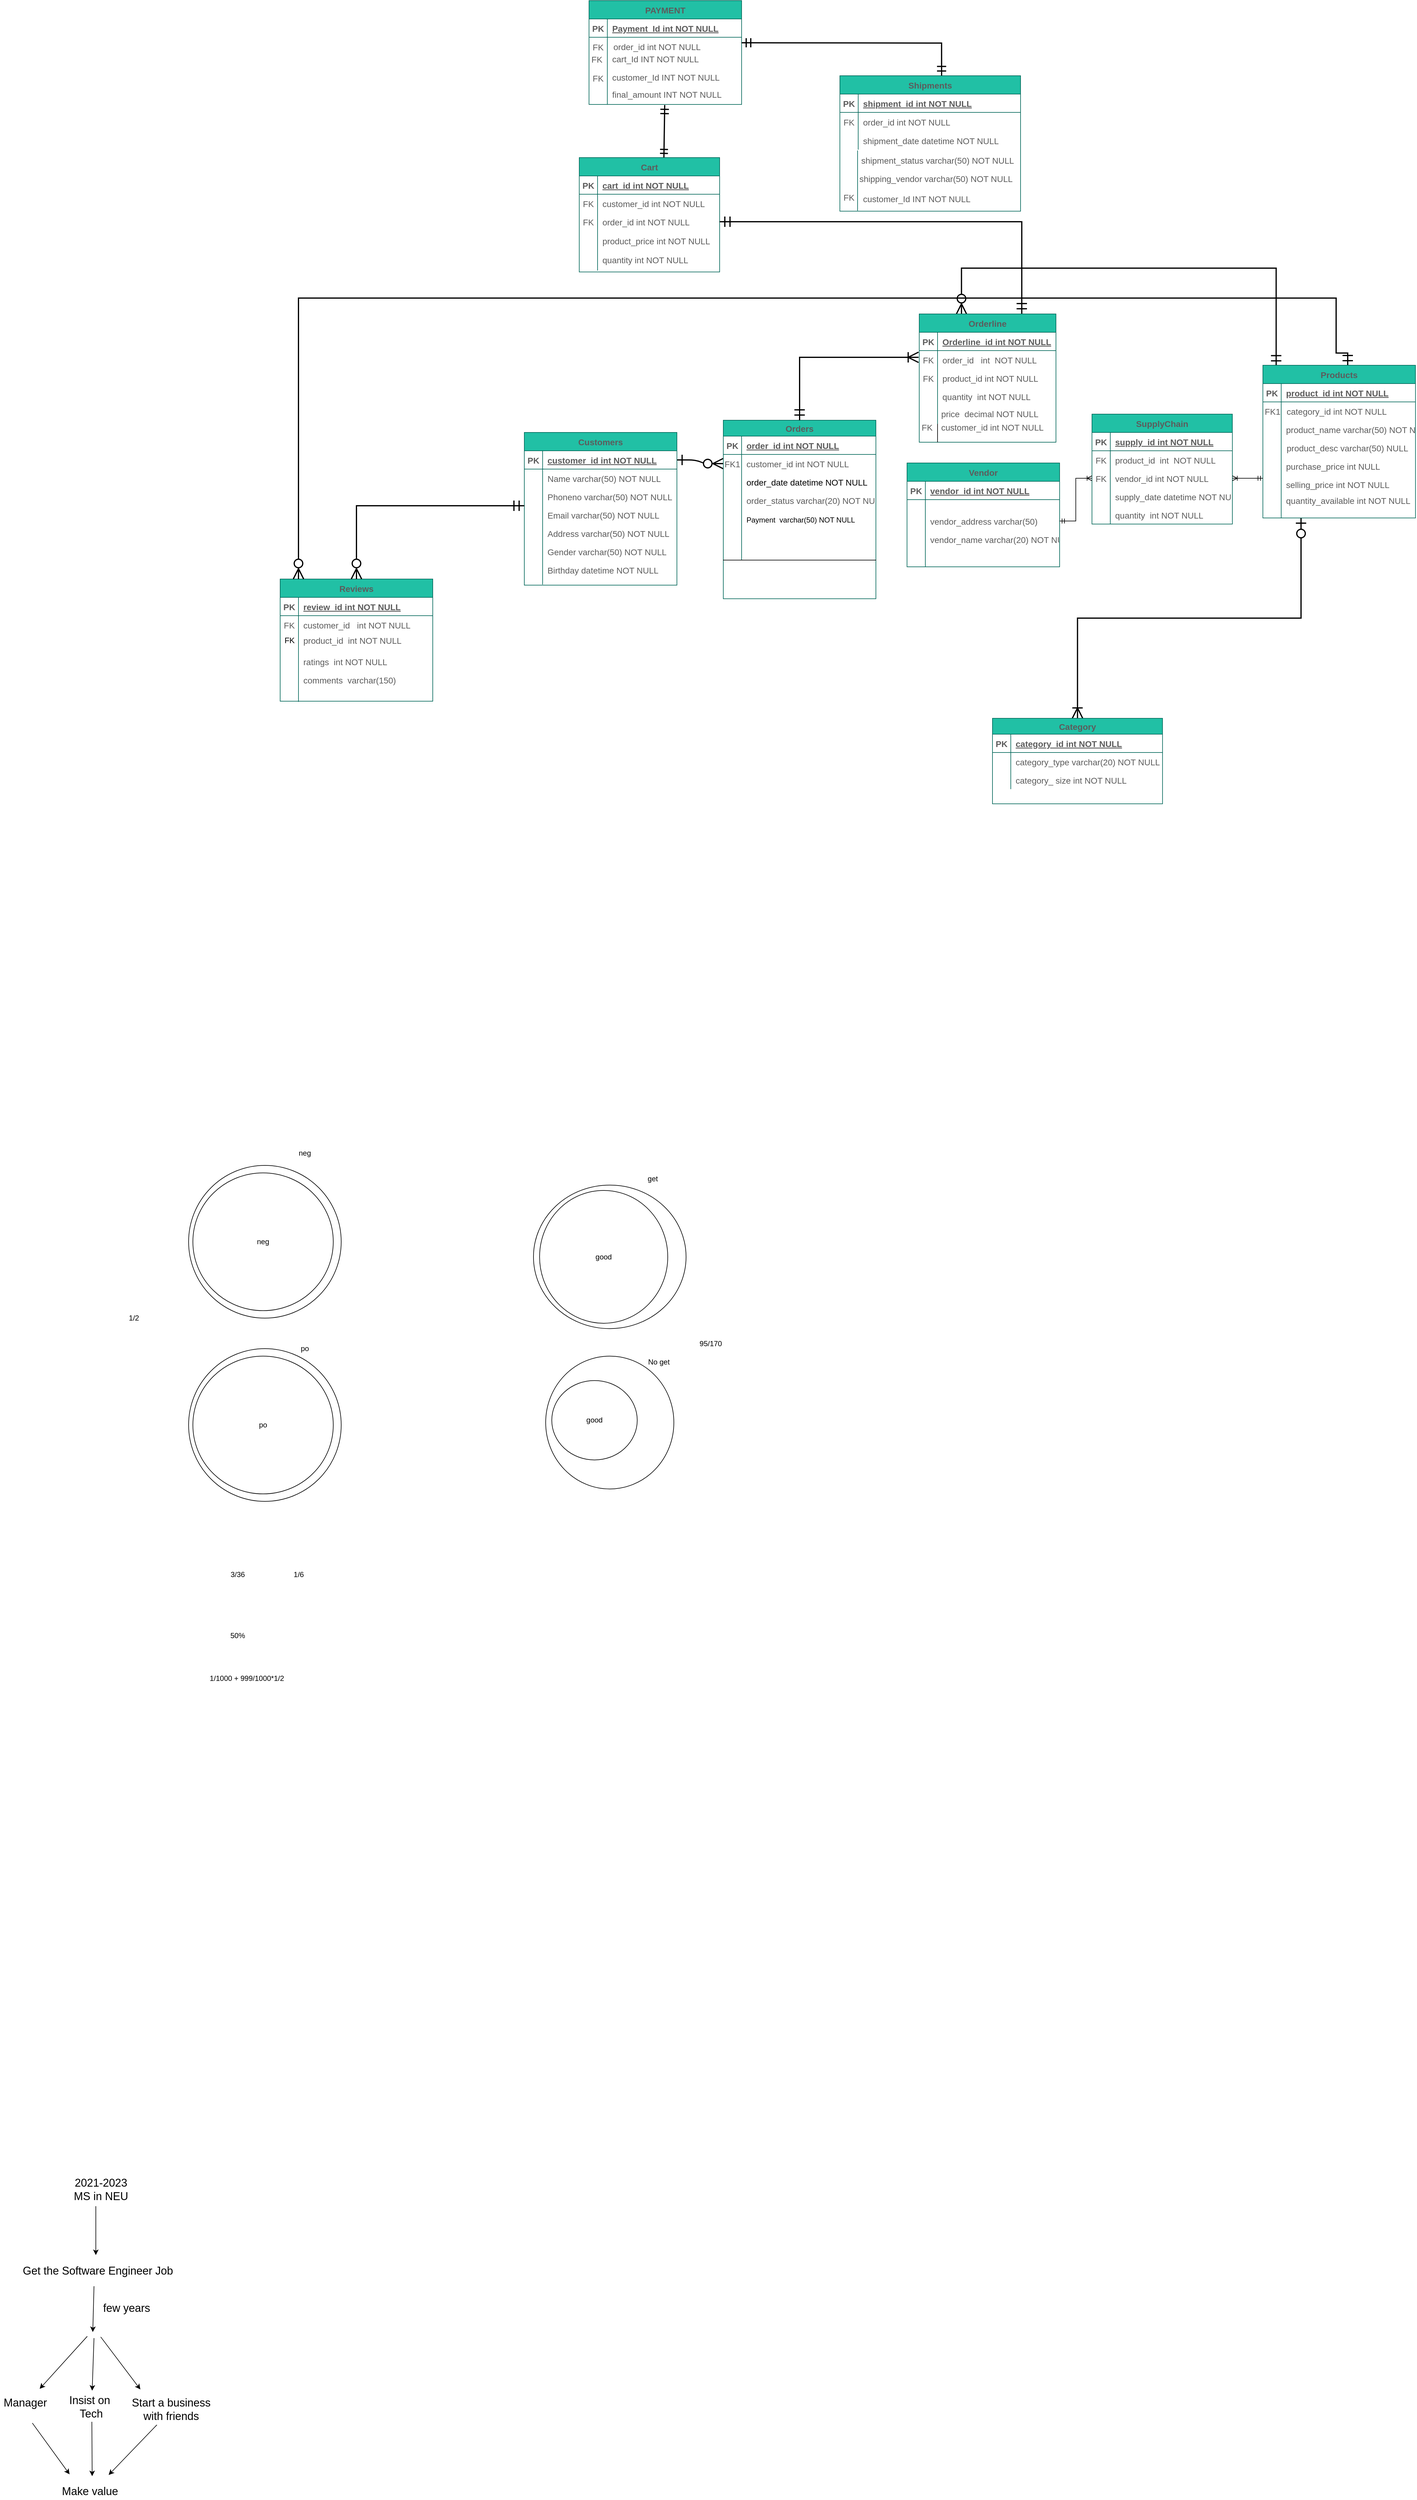 <mxfile version="17.4.2" type="device"><diagram id="jmTN8dmQppcmD9uhfYAl" name="Page-1"><mxGraphModel dx="2282" dy="5615" grid="0" gridSize="10" guides="1" tooltips="1" connect="1" arrows="1" fold="1" page="1" pageScale="1" pageWidth="827" pageHeight="4500" background="none" math="0" shadow="0"><root><mxCell id="0"/><mxCell id="1" parent="0"/><mxCell id="8UcqdUOlgHXu1drqImt7-1" value="" style="edgeStyle=entityRelationEdgeStyle;endArrow=ERzeroToMany;startArrow=ERone;endFill=1;startFill=0;strokeWidth=2;fontSize=14;strokeColor=#000000;fontColor=#5C5C5C;endSize=14;startSize=14;" parent="1" source="8UcqdUOlgHXu1drqImt7-25" target="8UcqdUOlgHXu1drqImt7-7" edge="1"><mxGeometry width="100" height="100" relative="1" as="geometry"><mxPoint x="340" y="720" as="sourcePoint"/><mxPoint x="440" y="620" as="targetPoint"/></mxGeometry></mxCell><mxCell id="8UcqdUOlgHXu1drqImt7-3" value="Orders" style="shape=table;startSize=26;container=1;collapsible=1;childLayout=tableLayout;fixedRows=1;rowLines=0;fontStyle=1;align=center;resizeLast=1;strokeWidth=1;fontSize=14;fillColor=#21C0A5;strokeColor=#006658;fontColor=#5C5C5C;" parent="1" vertex="1"><mxGeometry x="446" y="100" width="250" height="292.253" as="geometry"/></mxCell><mxCell id="8UcqdUOlgHXu1drqImt7-4" value="" style="shape=partialRectangle;collapsible=0;dropTarget=0;pointerEvents=0;fillColor=none;points=[[0,0.5],[1,0.5]];portConstraint=eastwest;top=0;left=0;right=0;bottom=1;strokeWidth=1;fontSize=14;strokeColor=#006658;fontColor=#5C5C5C;" parent="8UcqdUOlgHXu1drqImt7-3" vertex="1"><mxGeometry y="26" width="250" height="30" as="geometry"/></mxCell><mxCell id="8UcqdUOlgHXu1drqImt7-5" value="PK" style="shape=partialRectangle;overflow=hidden;connectable=0;fillColor=none;top=0;left=0;bottom=0;right=0;fontStyle=1;strokeWidth=1;fontSize=14;strokeColor=#006658;fontColor=#5C5C5C;" parent="8UcqdUOlgHXu1drqImt7-4" vertex="1"><mxGeometry width="30" height="30" as="geometry"><mxRectangle width="30" height="30" as="alternateBounds"/></mxGeometry></mxCell><mxCell id="8UcqdUOlgHXu1drqImt7-6" value="order_id int NOT NULL " style="shape=partialRectangle;overflow=hidden;connectable=0;fillColor=none;top=0;left=0;bottom=0;right=0;align=left;spacingLeft=6;fontStyle=5;strokeWidth=1;fontSize=14;strokeColor=#006658;fontColor=#5C5C5C;" parent="8UcqdUOlgHXu1drqImt7-4" vertex="1"><mxGeometry x="30" width="220" height="30" as="geometry"><mxRectangle width="220" height="30" as="alternateBounds"/></mxGeometry></mxCell><mxCell id="8UcqdUOlgHXu1drqImt7-7" value="" style="shape=partialRectangle;collapsible=0;dropTarget=0;pointerEvents=0;fillColor=none;points=[[0,0.5],[1,0.5]];portConstraint=eastwest;top=0;left=0;right=0;bottom=0;strokeWidth=1;fontSize=14;strokeColor=#006658;fontColor=#5C5C5C;" parent="8UcqdUOlgHXu1drqImt7-3" vertex="1"><mxGeometry y="56" width="250" height="30" as="geometry"/></mxCell><mxCell id="8UcqdUOlgHXu1drqImt7-8" value="FK1" style="shape=partialRectangle;overflow=hidden;connectable=0;fillColor=none;top=0;left=0;bottom=0;right=0;strokeWidth=1;fontSize=14;strokeColor=#006658;fontColor=#5C5C5C;" parent="8UcqdUOlgHXu1drqImt7-7" vertex="1"><mxGeometry width="30" height="30" as="geometry"><mxRectangle width="30" height="30" as="alternateBounds"/></mxGeometry></mxCell><mxCell id="8UcqdUOlgHXu1drqImt7-9" value="customer_id int NOT NULL" style="shape=partialRectangle;overflow=hidden;connectable=0;fillColor=none;top=0;left=0;bottom=0;right=0;align=left;spacingLeft=6;strokeWidth=1;fontSize=14;strokeColor=#006658;fontColor=#5C5C5C;" parent="8UcqdUOlgHXu1drqImt7-7" vertex="1"><mxGeometry x="30" width="220" height="30" as="geometry"><mxRectangle width="220" height="30" as="alternateBounds"/></mxGeometry></mxCell><mxCell id="TZwKAzy7kWXmlg8hshIM-10" value="" style="shape=tableRow;horizontal=0;startSize=0;swimlaneHead=0;swimlaneBody=0;fillColor=none;collapsible=0;dropTarget=0;points=[[0,0.5],[1,0.5]];portConstraint=eastwest;top=0;left=0;right=0;bottom=0;fontSize=14;" parent="8UcqdUOlgHXu1drqImt7-3" vertex="1"><mxGeometry y="86" width="250" height="30" as="geometry"/></mxCell><mxCell id="TZwKAzy7kWXmlg8hshIM-11" value="" style="shape=partialRectangle;connectable=0;fillColor=none;top=0;left=0;bottom=0;right=0;fontStyle=0;overflow=hidden;fontSize=14;" parent="TZwKAzy7kWXmlg8hshIM-10" vertex="1"><mxGeometry width="30" height="30" as="geometry"><mxRectangle width="30" height="30" as="alternateBounds"/></mxGeometry></mxCell><mxCell id="TZwKAzy7kWXmlg8hshIM-12" value="order_date datetime NOT NULL" style="shape=partialRectangle;connectable=0;fillColor=none;top=0;left=0;bottom=0;right=0;align=left;spacingLeft=6;fontStyle=0;overflow=hidden;fontSize=14;" parent="TZwKAzy7kWXmlg8hshIM-10" vertex="1"><mxGeometry x="30" width="220" height="30" as="geometry"><mxRectangle width="220" height="30" as="alternateBounds"/></mxGeometry></mxCell><mxCell id="8UcqdUOlgHXu1drqImt7-10" value="" style="shape=partialRectangle;collapsible=0;dropTarget=0;pointerEvents=0;fillColor=none;points=[[0,0.5],[1,0.5]];portConstraint=eastwest;top=0;left=0;right=0;bottom=0;strokeWidth=1;fontSize=14;strokeColor=#006658;fontColor=#5C5C5C;" parent="8UcqdUOlgHXu1drqImt7-3" vertex="1"><mxGeometry y="116" width="250" height="30" as="geometry"/></mxCell><mxCell id="8UcqdUOlgHXu1drqImt7-11" value="" style="shape=partialRectangle;overflow=hidden;connectable=0;fillColor=none;top=0;left=0;bottom=0;right=0;strokeWidth=1;fontSize=14;strokeColor=#006658;fontColor=#5C5C5C;" parent="8UcqdUOlgHXu1drqImt7-10" vertex="1"><mxGeometry width="30" height="30" as="geometry"><mxRectangle width="30" height="30" as="alternateBounds"/></mxGeometry></mxCell><mxCell id="8UcqdUOlgHXu1drqImt7-12" value="" style="shape=partialRectangle;overflow=hidden;connectable=0;fillColor=none;top=0;left=0;bottom=0;right=0;align=left;spacingLeft=6;strokeWidth=1;fontSize=14;strokeColor=#006658;fontColor=#5C5C5C;" parent="8UcqdUOlgHXu1drqImt7-10" vertex="1"><mxGeometry x="30" width="220" height="30" as="geometry"><mxRectangle width="220" height="30" as="alternateBounds"/></mxGeometry></mxCell><mxCell id="8UcqdUOlgHXu1drqImt7-146" value="" style="shape=tableRow;horizontal=0;startSize=0;swimlaneHead=0;swimlaneBody=0;fillColor=none;collapsible=0;dropTarget=0;points=[[0,0.5],[1,0.5]];portConstraint=eastwest;top=0;left=0;right=0;bottom=0;" parent="8UcqdUOlgHXu1drqImt7-3" vertex="1"><mxGeometry y="146" width="250" height="33" as="geometry"/></mxCell><mxCell id="8UcqdUOlgHXu1drqImt7-147" value="" style="shape=partialRectangle;connectable=0;fillColor=none;top=0;left=0;bottom=0;right=0;editable=1;overflow=hidden;" parent="8UcqdUOlgHXu1drqImt7-146" vertex="1"><mxGeometry width="30" height="33" as="geometry"><mxRectangle width="30" height="33" as="alternateBounds"/></mxGeometry></mxCell><mxCell id="8UcqdUOlgHXu1drqImt7-148" value="Payment  varchar(50) NOT NULL" style="shape=partialRectangle;connectable=0;fillColor=none;top=0;left=0;bottom=0;right=0;align=left;spacingLeft=6;overflow=hidden;" parent="8UcqdUOlgHXu1drqImt7-146" vertex="1"><mxGeometry x="30" width="220" height="33" as="geometry"><mxRectangle width="220" height="33" as="alternateBounds"/></mxGeometry></mxCell><mxCell id="TZwKAzy7kWXmlg8hshIM-17" value="" style="shape=tableRow;horizontal=0;startSize=0;swimlaneHead=0;swimlaneBody=0;fillColor=none;collapsible=0;dropTarget=0;points=[[0,0.5],[1,0.5]];portConstraint=eastwest;top=0;left=0;right=0;bottom=0;fontSize=14;" parent="8UcqdUOlgHXu1drqImt7-3" vertex="1"><mxGeometry y="179" width="250" height="30" as="geometry"/></mxCell><mxCell id="TZwKAzy7kWXmlg8hshIM-18" value="" style="shape=partialRectangle;connectable=0;fillColor=none;top=0;left=0;bottom=0;right=0;fontStyle=0;overflow=hidden;fontSize=14;" parent="TZwKAzy7kWXmlg8hshIM-17" vertex="1"><mxGeometry width="30" height="30" as="geometry"><mxRectangle width="30" height="30" as="alternateBounds"/></mxGeometry></mxCell><mxCell id="TZwKAzy7kWXmlg8hshIM-19" value="" style="shape=partialRectangle;connectable=0;fillColor=none;top=0;left=0;bottom=0;right=0;align=left;spacingLeft=6;fontStyle=0;overflow=hidden;fontSize=14;" parent="TZwKAzy7kWXmlg8hshIM-17" vertex="1"><mxGeometry x="30" width="220" height="30" as="geometry"><mxRectangle width="220" height="30" as="alternateBounds"/></mxGeometry></mxCell><mxCell id="TZwKAzy7kWXmlg8hshIM-7" value="" style="shape=tableRow;horizontal=0;startSize=0;swimlaneHead=0;swimlaneBody=0;fillColor=none;collapsible=0;dropTarget=0;points=[[0,0.5],[1,0.5]];portConstraint=eastwest;top=0;left=0;right=0;bottom=1;fontSize=14;" parent="8UcqdUOlgHXu1drqImt7-3" vertex="1"><mxGeometry y="209" width="250" height="20" as="geometry"/></mxCell><mxCell id="TZwKAzy7kWXmlg8hshIM-8" value="" style="shape=partialRectangle;connectable=0;fillColor=none;top=0;left=0;bottom=0;right=0;fontStyle=1;overflow=hidden;fontSize=14;" parent="TZwKAzy7kWXmlg8hshIM-7" vertex="1"><mxGeometry width="30" height="20" as="geometry"><mxRectangle width="30" height="20" as="alternateBounds"/></mxGeometry></mxCell><mxCell id="TZwKAzy7kWXmlg8hshIM-9" value="" style="shape=partialRectangle;connectable=0;fillColor=none;top=0;left=0;bottom=0;right=0;align=left;spacingLeft=6;fontStyle=5;overflow=hidden;fontSize=14;" parent="TZwKAzy7kWXmlg8hshIM-7" vertex="1"><mxGeometry x="30" width="220" height="20" as="geometry"><mxRectangle width="220" height="20" as="alternateBounds"/></mxGeometry></mxCell><mxCell id="8UcqdUOlgHXu1drqImt7-24" value="Customers" style="shape=table;startSize=30;container=1;collapsible=1;childLayout=tableLayout;fixedRows=1;rowLines=0;fontStyle=1;align=center;resizeLast=1;strokeWidth=1;fontSize=14;fillColor=#21C0A5;strokeColor=#006658;fontColor=#5C5C5C;" parent="1" vertex="1"><mxGeometry x="120" y="120" width="250" height="250" as="geometry"/></mxCell><mxCell id="8UcqdUOlgHXu1drqImt7-25" value="" style="shape=partialRectangle;collapsible=0;dropTarget=0;pointerEvents=0;fillColor=none;points=[[0,0.5],[1,0.5]];portConstraint=eastwest;top=0;left=0;right=0;bottom=1;strokeWidth=1;fontSize=14;strokeColor=#006658;fontColor=#5C5C5C;" parent="8UcqdUOlgHXu1drqImt7-24" vertex="1"><mxGeometry y="30" width="250" height="30" as="geometry"/></mxCell><mxCell id="8UcqdUOlgHXu1drqImt7-26" value="PK" style="shape=partialRectangle;overflow=hidden;connectable=0;fillColor=none;top=0;left=0;bottom=0;right=0;fontStyle=1;strokeWidth=1;fontSize=14;strokeColor=#006658;fontColor=#5C5C5C;" parent="8UcqdUOlgHXu1drqImt7-25" vertex="1"><mxGeometry width="30" height="30" as="geometry"><mxRectangle width="30" height="30" as="alternateBounds"/></mxGeometry></mxCell><mxCell id="8UcqdUOlgHXu1drqImt7-27" value="customer_id int NOT NULL " style="shape=partialRectangle;overflow=hidden;connectable=0;fillColor=none;top=0;left=0;bottom=0;right=0;align=left;spacingLeft=6;fontStyle=5;strokeWidth=1;fontSize=14;strokeColor=#006658;fontColor=#5C5C5C;" parent="8UcqdUOlgHXu1drqImt7-25" vertex="1"><mxGeometry x="30" width="220" height="30" as="geometry"><mxRectangle width="220" height="30" as="alternateBounds"/></mxGeometry></mxCell><mxCell id="8UcqdUOlgHXu1drqImt7-28" value="" style="shape=partialRectangle;collapsible=0;dropTarget=0;pointerEvents=0;fillColor=none;points=[[0,0.5],[1,0.5]];portConstraint=eastwest;top=0;left=0;right=0;bottom=0;strokeWidth=1;fontSize=14;strokeColor=#006658;fontColor=#5C5C5C;" parent="8UcqdUOlgHXu1drqImt7-24" vertex="1"><mxGeometry y="60" width="250" height="30" as="geometry"/></mxCell><mxCell id="8UcqdUOlgHXu1drqImt7-29" value="" style="shape=partialRectangle;overflow=hidden;connectable=0;fillColor=none;top=0;left=0;bottom=0;right=0;strokeWidth=1;fontSize=14;strokeColor=#006658;fontColor=#5C5C5C;" parent="8UcqdUOlgHXu1drqImt7-28" vertex="1"><mxGeometry width="30" height="30" as="geometry"><mxRectangle width="30" height="30" as="alternateBounds"/></mxGeometry></mxCell><mxCell id="8UcqdUOlgHXu1drqImt7-30" value="Name varchar(50) NOT NULL" style="shape=partialRectangle;overflow=hidden;connectable=0;fillColor=none;top=0;left=0;bottom=0;right=0;align=left;spacingLeft=6;strokeWidth=1;fontSize=14;strokeColor=#006658;fontColor=#5C5C5C;" parent="8UcqdUOlgHXu1drqImt7-28" vertex="1"><mxGeometry x="30" width="220" height="30" as="geometry"><mxRectangle width="220" height="30" as="alternateBounds"/></mxGeometry></mxCell><mxCell id="8UcqdUOlgHXu1drqImt7-31" value="Phoneno varchar(50) NOT NULL" style="shape=partialRectangle;overflow=hidden;connectable=0;fillColor=none;top=0;left=0;bottom=0;right=0;align=left;spacingLeft=6;strokeWidth=1;fontSize=14;strokeColor=#006658;fontColor=#5C5C5C;" parent="1" vertex="1"><mxGeometry x="150" y="210" width="220" height="30" as="geometry"/></mxCell><mxCell id="8UcqdUOlgHXu1drqImt7-32" value="Email varchar(50) NOT NULL" style="shape=partialRectangle;overflow=hidden;connectable=0;fillColor=none;top=0;left=0;bottom=0;right=0;align=left;spacingLeft=6;strokeWidth=1;fontSize=14;strokeColor=#006658;fontColor=#5C5C5C;" parent="1" vertex="1"><mxGeometry x="150" y="240" width="220" height="30" as="geometry"/></mxCell><mxCell id="8UcqdUOlgHXu1drqImt7-33" value="Address varchar(50) NOT NULL" style="shape=partialRectangle;overflow=hidden;connectable=0;fillColor=none;top=0;left=0;bottom=0;right=0;align=left;spacingLeft=6;strokeWidth=1;fontSize=14;strokeColor=#006658;fontColor=#5C5C5C;" parent="1" vertex="1"><mxGeometry x="150" y="270" width="220" height="30" as="geometry"/></mxCell><mxCell id="8UcqdUOlgHXu1drqImt7-34" value="Gender varchar(50) NOT NULL" style="shape=partialRectangle;overflow=hidden;connectable=0;fillColor=none;top=0;left=0;bottom=0;right=0;align=left;spacingLeft=6;strokeWidth=1;fontSize=14;strokeColor=#006658;fontColor=#5C5C5C;" parent="1" vertex="1"><mxGeometry x="150" y="300" width="220" height="30" as="geometry"/></mxCell><mxCell id="8UcqdUOlgHXu1drqImt7-35" value="Birthday datetime NOT NULL" style="shape=partialRectangle;overflow=hidden;connectable=0;fillColor=none;top=0;left=0;bottom=0;right=0;align=left;spacingLeft=6;strokeWidth=1;fontSize=14;strokeColor=#006658;fontColor=#5C5C5C;" parent="1" vertex="1"><mxGeometry x="150" y="330" width="220" height="30" as="geometry"/></mxCell><mxCell id="8UcqdUOlgHXu1drqImt7-45" style="edgeStyle=orthogonalEdgeStyle;rounded=0;orthogonalLoop=1;jettySize=auto;html=1;exitX=0.25;exitY=1;exitDx=0;exitDy=0;startArrow=ERzeroToOne;startFill=0;endArrow=ERoneToMany;endFill=0;strokeWidth=2;fontSize=14;targetPerimeterSpacing=0;endSize=14;startSize=14;strokeColor=#000000;fontColor=#5C5C5C;" parent="1" source="8UcqdUOlgHXu1drqImt7-104" target="8UcqdUOlgHXu1drqImt7-46" edge="1"><mxGeometry relative="1" as="geometry"><mxPoint x="1085" y="370" as="sourcePoint"/></mxGeometry></mxCell><mxCell id="8UcqdUOlgHXu1drqImt7-46" value="Category" style="shape=table;startSize=26;container=1;collapsible=1;childLayout=tableLayout;fixedRows=1;rowLines=0;fontStyle=1;align=center;resizeLast=1;strokeWidth=1;fontSize=14;fillColor=#21C0A5;strokeColor=#006658;fontColor=#5C5C5C;" parent="1" vertex="1"><mxGeometry x="887" y="588" width="278.588" height="140" as="geometry"/></mxCell><mxCell id="8UcqdUOlgHXu1drqImt7-47" value="" style="shape=partialRectangle;collapsible=0;dropTarget=0;pointerEvents=0;fillColor=none;points=[[0,0.5],[1,0.5]];portConstraint=eastwest;top=0;left=0;right=0;bottom=1;strokeWidth=1;fontSize=14;strokeColor=#006658;fontColor=#5C5C5C;" parent="8UcqdUOlgHXu1drqImt7-46" vertex="1"><mxGeometry y="26" width="278.588" height="30" as="geometry"/></mxCell><mxCell id="8UcqdUOlgHXu1drqImt7-48" value="PK" style="shape=partialRectangle;overflow=hidden;connectable=0;fillColor=none;top=0;left=0;bottom=0;right=0;fontStyle=1;strokeWidth=1;fontSize=14;strokeColor=#006658;fontColor=#5C5C5C;" parent="8UcqdUOlgHXu1drqImt7-47" vertex="1"><mxGeometry width="30" height="30" as="geometry"><mxRectangle width="30" height="30" as="alternateBounds"/></mxGeometry></mxCell><mxCell id="8UcqdUOlgHXu1drqImt7-49" value="category_id int NOT NULL " style="shape=partialRectangle;overflow=hidden;connectable=0;fillColor=none;top=0;left=0;bottom=0;right=0;align=left;spacingLeft=6;fontStyle=5;strokeWidth=1;fontSize=14;strokeColor=#006658;fontColor=#5C5C5C;" parent="8UcqdUOlgHXu1drqImt7-47" vertex="1"><mxGeometry x="30" width="248.588" height="30" as="geometry"><mxRectangle width="248.588" height="30" as="alternateBounds"/></mxGeometry></mxCell><mxCell id="8UcqdUOlgHXu1drqImt7-50" value="" style="shape=partialRectangle;collapsible=0;dropTarget=0;pointerEvents=0;fillColor=none;points=[[0,0.5],[1,0.5]];portConstraint=eastwest;top=0;left=0;right=0;bottom=0;strokeWidth=1;fontSize=14;strokeColor=#006658;fontColor=#5C5C5C;" parent="8UcqdUOlgHXu1drqImt7-46" vertex="1"><mxGeometry y="56" width="278.588" height="30" as="geometry"/></mxCell><mxCell id="8UcqdUOlgHXu1drqImt7-51" value="" style="shape=partialRectangle;overflow=hidden;connectable=0;fillColor=none;top=0;left=0;bottom=0;right=0;strokeWidth=1;fontSize=14;strokeColor=#006658;fontColor=#5C5C5C;" parent="8UcqdUOlgHXu1drqImt7-50" vertex="1"><mxGeometry width="30" height="30" as="geometry"><mxRectangle width="30" height="30" as="alternateBounds"/></mxGeometry></mxCell><mxCell id="8UcqdUOlgHXu1drqImt7-52" value="category_type varchar(20) NOT NULL" style="shape=partialRectangle;overflow=hidden;connectable=0;fillColor=none;top=0;left=0;bottom=0;right=0;align=left;spacingLeft=6;strokeWidth=1;fontSize=14;strokeColor=#006658;fontColor=#5C5C5C;" parent="8UcqdUOlgHXu1drqImt7-50" vertex="1"><mxGeometry x="30" width="248.588" height="30" as="geometry"><mxRectangle width="248.588" height="30" as="alternateBounds"/></mxGeometry></mxCell><mxCell id="8UcqdUOlgHXu1drqImt7-53" value="" style="shape=partialRectangle;collapsible=0;dropTarget=0;pointerEvents=0;fillColor=none;points=[[0,0.5],[1,0.5]];portConstraint=eastwest;top=0;left=0;right=0;bottom=0;strokeWidth=1;fontSize=14;strokeColor=#006658;fontColor=#5C5C5C;" parent="8UcqdUOlgHXu1drqImt7-46" vertex="1"><mxGeometry y="86" width="278.588" height="30" as="geometry"/></mxCell><mxCell id="8UcqdUOlgHXu1drqImt7-54" value="" style="shape=partialRectangle;overflow=hidden;connectable=0;fillColor=none;top=0;left=0;bottom=0;right=0;strokeWidth=1;fontSize=14;strokeColor=#006658;fontColor=#5C5C5C;" parent="8UcqdUOlgHXu1drqImt7-53" vertex="1"><mxGeometry width="30" height="30" as="geometry"><mxRectangle width="30" height="30" as="alternateBounds"/></mxGeometry></mxCell><mxCell id="8UcqdUOlgHXu1drqImt7-55" value="category_ size int NOT NULL" style="shape=partialRectangle;overflow=hidden;connectable=0;fillColor=none;top=0;left=0;bottom=0;right=0;align=left;spacingLeft=6;strokeWidth=1;fontSize=14;strokeColor=#006658;fontColor=#5C5C5C;" parent="8UcqdUOlgHXu1drqImt7-53" vertex="1"><mxGeometry x="30" width="248.588" height="30" as="geometry"><mxRectangle width="248.588" height="30" as="alternateBounds"/></mxGeometry></mxCell><mxCell id="8UcqdUOlgHXu1drqImt7-60" value="" style="edgeStyle=elbowEdgeStyle;fontSize=14;html=1;endArrow=ERoneToMany;startArrow=ERmandOne;rounded=0;exitX=0.5;exitY=0;exitDx=0;exitDy=0;elbow=vertical;strokeWidth=2;targetPerimeterSpacing=0;endSize=14;startSize=14;strokeColor=#000000;fontColor=#5C5C5C;entryX=-0.005;entryY=0.356;entryDx=0;entryDy=0;entryPerimeter=0;" parent="1" source="8UcqdUOlgHXu1drqImt7-3" edge="1" target="8UcqdUOlgHXu1drqImt7-197"><mxGeometry width="100" height="100" relative="1" as="geometry"><mxPoint x="580" y="90" as="sourcePoint"/><mxPoint x="762" y="-3" as="targetPoint"/><Array as="points"><mxPoint x="650" y="-3"/></Array></mxGeometry></mxCell><mxCell id="8UcqdUOlgHXu1drqImt7-61" value="" style="edgeStyle=elbowEdgeStyle;fontSize=14;html=1;endArrow=ERzeroToMany;startArrow=ERmandOne;rounded=0;elbow=vertical;exitX=0.087;exitY=0.005;exitDx=0;exitDy=0;strokeWidth=2;targetPerimeterSpacing=0;endSize=14;startSize=14;strokeColor=#000000;fontColor=#5C5C5C;exitPerimeter=0;entryX=0.309;entryY=0.002;entryDx=0;entryDy=0;entryPerimeter=0;" parent="1" edge="1" target="8UcqdUOlgHXu1drqImt7-193" source="8UcqdUOlgHXu1drqImt7-104"><mxGeometry width="100" height="100" relative="1" as="geometry"><mxPoint x="1341" y="26" as="sourcePoint"/><mxPoint x="836" y="-44" as="targetPoint"/><Array as="points"><mxPoint x="1080" y="-149"/></Array></mxGeometry></mxCell><mxCell id="8UcqdUOlgHXu1drqImt7-62" value="Reviews" style="shape=table;startSize=30;container=1;collapsible=1;childLayout=tableLayout;fixedRows=1;rowLines=0;fontStyle=1;align=center;resizeLast=1;strokeWidth=1;fontSize=14;fillColor=#21C0A5;strokeColor=#006658;fontColor=#5C5C5C;" parent="1" vertex="1"><mxGeometry x="-280" y="360" width="250" height="200" as="geometry"/></mxCell><mxCell id="8UcqdUOlgHXu1drqImt7-63" value="" style="shape=partialRectangle;collapsible=0;dropTarget=0;pointerEvents=0;fillColor=none;points=[[0,0.5],[1,0.5]];portConstraint=eastwest;top=0;left=0;right=0;bottom=1;strokeWidth=1;fontSize=14;strokeColor=#006658;fontColor=#5C5C5C;" parent="8UcqdUOlgHXu1drqImt7-62" vertex="1"><mxGeometry y="30" width="250" height="30" as="geometry"/></mxCell><mxCell id="8UcqdUOlgHXu1drqImt7-64" value="PK" style="shape=partialRectangle;overflow=hidden;connectable=0;fillColor=none;top=0;left=0;bottom=0;right=0;fontStyle=1;strokeWidth=1;fontSize=14;strokeColor=#006658;fontColor=#5C5C5C;" parent="8UcqdUOlgHXu1drqImt7-63" vertex="1"><mxGeometry width="30" height="30" as="geometry"><mxRectangle width="30" height="30" as="alternateBounds"/></mxGeometry></mxCell><mxCell id="8UcqdUOlgHXu1drqImt7-65" value="review_id int NOT NULL " style="shape=partialRectangle;overflow=hidden;connectable=0;fillColor=none;top=0;left=0;bottom=0;right=0;align=left;spacingLeft=6;fontStyle=5;strokeWidth=1;fontSize=14;strokeColor=#006658;fontColor=#5C5C5C;" parent="8UcqdUOlgHXu1drqImt7-63" vertex="1"><mxGeometry x="30" width="220" height="30" as="geometry"><mxRectangle width="220" height="30" as="alternateBounds"/></mxGeometry></mxCell><mxCell id="8UcqdUOlgHXu1drqImt7-66" value="" style="shape=partialRectangle;collapsible=0;dropTarget=0;pointerEvents=0;fillColor=none;points=[[0,0.5],[1,0.5]];portConstraint=eastwest;top=0;left=0;right=0;bottom=0;strokeWidth=1;fontSize=14;strokeColor=#006658;fontColor=#5C5C5C;" parent="8UcqdUOlgHXu1drqImt7-62" vertex="1"><mxGeometry y="60" width="250" height="30" as="geometry"/></mxCell><mxCell id="8UcqdUOlgHXu1drqImt7-67" value="FK" style="shape=partialRectangle;overflow=hidden;connectable=0;fillColor=none;top=0;left=0;bottom=0;right=0;strokeWidth=1;fontSize=14;strokeColor=#006658;fontColor=#5C5C5C;" parent="8UcqdUOlgHXu1drqImt7-66" vertex="1"><mxGeometry width="30" height="30" as="geometry"><mxRectangle width="30" height="30" as="alternateBounds"/></mxGeometry></mxCell><mxCell id="8UcqdUOlgHXu1drqImt7-68" value="customer_id   int NOT NULL" style="shape=partialRectangle;overflow=hidden;connectable=0;fillColor=none;top=0;left=0;bottom=0;right=0;align=left;spacingLeft=6;strokeWidth=1;fontSize=14;strokeColor=#006658;fontColor=#5C5C5C;" parent="8UcqdUOlgHXu1drqImt7-66" vertex="1"><mxGeometry x="30" width="220" height="30" as="geometry"><mxRectangle width="220" height="30" as="alternateBounds"/></mxGeometry></mxCell><mxCell id="8UcqdUOlgHXu1drqImt7-69" value="" style="edgeStyle=elbowEdgeStyle;fontSize=14;html=1;endArrow=ERzeroToMany;startArrow=ERmandOne;rounded=0;entryX=0.5;entryY=0;entryDx=0;entryDy=0;strokeWidth=2;targetPerimeterSpacing=0;endSize=14;startSize=14;strokeColor=#000000;fontColor=#5C5C5C;" parent="1" target="8UcqdUOlgHXu1drqImt7-62" edge="1"><mxGeometry width="100" height="100" relative="1" as="geometry"><mxPoint x="120" y="240" as="sourcePoint"/><mxPoint x="10" y="160" as="targetPoint"/><Array as="points"><mxPoint x="-155" y="250"/></Array></mxGeometry></mxCell><mxCell id="8UcqdUOlgHXu1drqImt7-70" value="product_id  int NOT NULL" style="shape=partialRectangle;overflow=hidden;connectable=0;fillColor=none;top=0;left=0;bottom=0;right=0;align=left;spacingLeft=6;strokeWidth=1;fontSize=14;strokeColor=#006658;fontColor=#5C5C5C;" parent="1" vertex="1"><mxGeometry x="-250" y="445" width="220" height="30" as="geometry"><mxRectangle width="220" height="30" as="alternateBounds"/></mxGeometry></mxCell><mxCell id="8UcqdUOlgHXu1drqImt7-71" value="ratings  int NOT NULL" style="shape=partialRectangle;overflow=hidden;connectable=0;fillColor=none;top=0;left=0;bottom=0;right=0;align=left;spacingLeft=6;strokeWidth=1;fontSize=14;strokeColor=#006658;fontColor=#5C5C5C;" parent="1" vertex="1"><mxGeometry x="-250" y="480" width="220" height="30" as="geometry"><mxRectangle width="220" height="30" as="alternateBounds"/></mxGeometry></mxCell><mxCell id="8UcqdUOlgHXu1drqImt7-72" value="comments  varchar(150)" style="shape=partialRectangle;overflow=hidden;connectable=0;fillColor=none;top=0;left=0;bottom=0;right=0;align=left;spacingLeft=6;strokeWidth=1;fontSize=14;strokeColor=#006658;fontColor=#5C5C5C;" parent="1" vertex="1"><mxGeometry x="-250" y="510" width="220" height="30" as="geometry"><mxRectangle width="220" height="30" as="alternateBounds"/></mxGeometry></mxCell><mxCell id="8UcqdUOlgHXu1drqImt7-73" value="" style="edgeStyle=orthogonalEdgeStyle;fontSize=14;html=1;endArrow=ERzeroToMany;startArrow=ERmandOne;rounded=0;entryX=0.5;entryY=0;entryDx=0;entryDy=0;exitX=0.556;exitY=0.004;exitDx=0;exitDy=0;exitPerimeter=0;strokeWidth=2;targetPerimeterSpacing=0;endSize=14;startSize=14;strokeColor=#000000;fontColor=#5C5C5C;" parent="1" source="8UcqdUOlgHXu1drqImt7-104" edge="1"><mxGeometry width="100" height="100" relative="1" as="geometry"><mxPoint x="1147.5" y="120" as="sourcePoint"/><mxPoint x="-250" y="360" as="targetPoint"/><Array as="points"><mxPoint x="1469" y="-10"/><mxPoint x="1450" y="-10"/><mxPoint x="1450" y="-100"/><mxPoint x="-250" y="-100"/></Array></mxGeometry></mxCell><mxCell id="8UcqdUOlgHXu1drqImt7-88" value="Vendor" style="shape=table;startSize=30;container=1;collapsible=1;childLayout=tableLayout;fixedRows=1;rowLines=0;fontStyle=1;align=center;resizeLast=1;strokeWidth=1;fontSize=14;fillColor=#21C0A5;strokeColor=#006658;fontColor=#5C5C5C;" parent="1" vertex="1"><mxGeometry x="747" y="170" width="250" height="170" as="geometry"/></mxCell><mxCell id="8UcqdUOlgHXu1drqImt7-89" value="" style="shape=partialRectangle;collapsible=0;dropTarget=0;pointerEvents=0;fillColor=none;points=[[0,0.5],[1,0.5]];portConstraint=eastwest;top=0;left=0;right=0;bottom=1;strokeWidth=1;fontSize=14;strokeColor=#006658;fontColor=#5C5C5C;" parent="8UcqdUOlgHXu1drqImt7-88" vertex="1"><mxGeometry y="30" width="250" height="30" as="geometry"/></mxCell><mxCell id="8UcqdUOlgHXu1drqImt7-90" value="PK" style="shape=partialRectangle;overflow=hidden;connectable=0;fillColor=none;top=0;left=0;bottom=0;right=0;fontStyle=1;strokeWidth=1;fontSize=14;strokeColor=#006658;fontColor=#5C5C5C;" parent="8UcqdUOlgHXu1drqImt7-89" vertex="1"><mxGeometry width="30" height="30" as="geometry"><mxRectangle width="30" height="30" as="alternateBounds"/></mxGeometry></mxCell><mxCell id="8UcqdUOlgHXu1drqImt7-91" value="vendor_id int NOT NULL" style="shape=partialRectangle;overflow=hidden;connectable=0;fillColor=none;top=0;left=0;bottom=0;right=0;align=left;spacingLeft=6;fontStyle=5;strokeWidth=1;fontSize=14;strokeColor=#006658;fontColor=#5C5C5C;" parent="8UcqdUOlgHXu1drqImt7-89" vertex="1"><mxGeometry x="30" width="220" height="30" as="geometry"><mxRectangle width="220" height="30" as="alternateBounds"/></mxGeometry></mxCell><mxCell id="8UcqdUOlgHXu1drqImt7-92" value="" style="shape=partialRectangle;collapsible=0;dropTarget=0;pointerEvents=0;fillColor=none;points=[[0,0.5],[1,0.5]];portConstraint=eastwest;top=0;left=0;right=0;bottom=0;strokeWidth=1;fontSize=14;strokeColor=#006658;fontColor=#5C5C5C;" parent="8UcqdUOlgHXu1drqImt7-88" vertex="1"><mxGeometry y="60" width="250" height="20" as="geometry"/></mxCell><mxCell id="8UcqdUOlgHXu1drqImt7-93" value="" style="shape=partialRectangle;overflow=hidden;connectable=0;fillColor=none;top=0;left=0;bottom=0;right=0;strokeWidth=1;fontSize=14;strokeColor=#006658;fontColor=#5C5C5C;" parent="8UcqdUOlgHXu1drqImt7-92" vertex="1"><mxGeometry width="30" height="20" as="geometry"><mxRectangle width="30" height="20" as="alternateBounds"/></mxGeometry></mxCell><mxCell id="8UcqdUOlgHXu1drqImt7-94" value="" style="shape=partialRectangle;overflow=hidden;connectable=0;fillColor=none;top=0;left=0;bottom=0;right=0;align=left;spacingLeft=6;strokeWidth=1;fontSize=14;strokeColor=#006658;fontColor=#5C5C5C;" parent="8UcqdUOlgHXu1drqImt7-92" vertex="1"><mxGeometry x="30" width="220" height="20" as="geometry"><mxRectangle width="220" height="20" as="alternateBounds"/></mxGeometry></mxCell><mxCell id="8UcqdUOlgHXu1drqImt7-98" value="" style="shape=partialRectangle;collapsible=0;dropTarget=0;pointerEvents=0;fillColor=none;points=[[0,0.5],[1,0.5]];portConstraint=eastwest;top=0;left=0;right=0;bottom=0;strokeWidth=1;fontSize=14;strokeColor=#006658;fontColor=#5C5C5C;" parent="8UcqdUOlgHXu1drqImt7-88" vertex="1"><mxGeometry y="80" width="250" height="30" as="geometry"/></mxCell><mxCell id="8UcqdUOlgHXu1drqImt7-99" value="" style="shape=partialRectangle;overflow=hidden;connectable=0;fillColor=none;top=0;left=0;bottom=0;right=0;strokeWidth=1;fontSize=14;strokeColor=#006658;fontColor=#5C5C5C;" parent="8UcqdUOlgHXu1drqImt7-98" vertex="1"><mxGeometry width="30" height="30" as="geometry"><mxRectangle width="30" height="30" as="alternateBounds"/></mxGeometry></mxCell><mxCell id="8UcqdUOlgHXu1drqImt7-100" value="vendor_address varchar(50)" style="shape=partialRectangle;overflow=hidden;connectable=0;fillColor=none;top=0;left=0;bottom=0;right=0;align=left;spacingLeft=6;strokeWidth=1;fontSize=14;strokeColor=#006658;fontColor=#5C5C5C;" parent="8UcqdUOlgHXu1drqImt7-98" vertex="1"><mxGeometry x="30" width="220" height="30" as="geometry"><mxRectangle width="220" height="30" as="alternateBounds"/></mxGeometry></mxCell><mxCell id="8UcqdUOlgHXu1drqImt7-95" value="" style="shape=partialRectangle;collapsible=0;dropTarget=0;pointerEvents=0;fillColor=none;points=[[0,0.5],[1,0.5]];portConstraint=eastwest;top=0;left=0;right=0;bottom=0;strokeWidth=1;fontSize=14;strokeColor=#006658;fontColor=#5C5C5C;" parent="8UcqdUOlgHXu1drqImt7-88" vertex="1"><mxGeometry y="110" width="250" height="30" as="geometry"/></mxCell><mxCell id="8UcqdUOlgHXu1drqImt7-96" value="" style="shape=partialRectangle;overflow=hidden;connectable=0;fillColor=none;top=0;left=0;bottom=0;right=0;strokeWidth=1;fontSize=14;strokeColor=#006658;fontColor=#5C5C5C;" parent="8UcqdUOlgHXu1drqImt7-95" vertex="1"><mxGeometry width="30" height="30" as="geometry"><mxRectangle width="30" height="30" as="alternateBounds"/></mxGeometry></mxCell><mxCell id="8UcqdUOlgHXu1drqImt7-97" value="vendor_name varchar(20) NOT NULL;" style="shape=partialRectangle;overflow=hidden;connectable=0;fillColor=none;top=0;left=0;bottom=0;right=0;align=left;spacingLeft=6;strokeWidth=1;fontSize=14;strokeColor=#006658;fontColor=#5C5C5C;" parent="8UcqdUOlgHXu1drqImt7-95" vertex="1"><mxGeometry x="30" width="220" height="30" as="geometry"><mxRectangle width="220" height="30" as="alternateBounds"/></mxGeometry></mxCell><mxCell id="8UcqdUOlgHXu1drqImt7-101" value="" style="shape=partialRectangle;collapsible=0;dropTarget=0;pointerEvents=0;fillColor=none;points=[[0,0.5],[1,0.5]];portConstraint=eastwest;top=0;left=0;right=0;bottom=0;strokeWidth=1;fontSize=14;strokeColor=#006658;fontColor=#5C5C5C;" parent="8UcqdUOlgHXu1drqImt7-88" vertex="1"><mxGeometry y="140" width="250" height="30" as="geometry"/></mxCell><mxCell id="8UcqdUOlgHXu1drqImt7-102" value="" style="shape=partialRectangle;overflow=hidden;connectable=0;fillColor=none;top=0;left=0;bottom=0;right=0;strokeWidth=1;fontSize=14;strokeColor=#006658;fontColor=#5C5C5C;" parent="8UcqdUOlgHXu1drqImt7-101" vertex="1"><mxGeometry width="30" height="30" as="geometry"><mxRectangle width="30" height="30" as="alternateBounds"/></mxGeometry></mxCell><mxCell id="8UcqdUOlgHXu1drqImt7-103" value="" style="shape=partialRectangle;overflow=hidden;connectable=0;fillColor=none;top=0;left=0;bottom=0;right=0;align=left;spacingLeft=6;strokeWidth=1;fontSize=14;strokeColor=#006658;fontColor=#5C5C5C;" parent="8UcqdUOlgHXu1drqImt7-101" vertex="1"><mxGeometry x="30" width="220" height="30" as="geometry"><mxRectangle width="220" height="30" as="alternateBounds"/></mxGeometry></mxCell><mxCell id="8UcqdUOlgHXu1drqImt7-104" value="Products" style="shape=table;startSize=30;container=1;collapsible=1;childLayout=tableLayout;fixedRows=1;rowLines=0;fontStyle=1;align=center;resizeLast=1;strokeWidth=1;fontSize=14;fillColor=#21C0A5;strokeColor=#006658;fontColor=#5C5C5C;" parent="1" vertex="1"><mxGeometry x="1330" y="10" width="250" height="250" as="geometry"/></mxCell><mxCell id="8UcqdUOlgHXu1drqImt7-105" value="" style="shape=partialRectangle;collapsible=0;dropTarget=0;pointerEvents=0;fillColor=none;points=[[0,0.5],[1,0.5]];portConstraint=eastwest;top=0;left=0;right=0;bottom=1;strokeWidth=1;fontSize=14;strokeColor=#006658;fontColor=#5C5C5C;" parent="8UcqdUOlgHXu1drqImt7-104" vertex="1"><mxGeometry y="30" width="250" height="30" as="geometry"/></mxCell><mxCell id="8UcqdUOlgHXu1drqImt7-106" value="PK" style="shape=partialRectangle;overflow=hidden;connectable=0;fillColor=none;top=0;left=0;bottom=0;right=0;fontStyle=1;strokeWidth=1;fontSize=14;strokeColor=#006658;fontColor=#5C5C5C;" parent="8UcqdUOlgHXu1drqImt7-105" vertex="1"><mxGeometry width="30" height="30" as="geometry"><mxRectangle width="30" height="30" as="alternateBounds"/></mxGeometry></mxCell><mxCell id="8UcqdUOlgHXu1drqImt7-107" value="product_id int NOT NULL " style="shape=partialRectangle;overflow=hidden;connectable=0;fillColor=none;top=0;left=0;bottom=0;right=0;align=left;spacingLeft=6;fontStyle=5;strokeWidth=1;fontSize=14;strokeColor=#006658;fontColor=#5C5C5C;" parent="8UcqdUOlgHXu1drqImt7-105" vertex="1"><mxGeometry x="30" width="220" height="30" as="geometry"><mxRectangle width="220" height="30" as="alternateBounds"/></mxGeometry></mxCell><mxCell id="8UcqdUOlgHXu1drqImt7-108" value="" style="shape=partialRectangle;collapsible=0;dropTarget=0;pointerEvents=0;fillColor=none;points=[[0,0.5],[1,0.5]];portConstraint=eastwest;top=0;left=0;right=0;bottom=0;strokeWidth=1;fontSize=14;strokeColor=#006658;fontColor=#5C5C5C;" parent="8UcqdUOlgHXu1drqImt7-104" vertex="1"><mxGeometry y="60" width="250" height="30" as="geometry"/></mxCell><mxCell id="8UcqdUOlgHXu1drqImt7-109" value="" style="shape=partialRectangle;overflow=hidden;connectable=0;fillColor=none;top=0;left=0;bottom=0;right=0;strokeWidth=1;fontSize=14;strokeColor=#006658;fontColor=#5C5C5C;" parent="8UcqdUOlgHXu1drqImt7-108" vertex="1"><mxGeometry width="30" height="30" as="geometry"><mxRectangle width="30" height="30" as="alternateBounds"/></mxGeometry></mxCell><mxCell id="8UcqdUOlgHXu1drqImt7-110" value="" style="shape=partialRectangle;overflow=hidden;connectable=0;fillColor=none;top=0;left=0;bottom=0;right=0;align=left;spacingLeft=6;strokeWidth=1;fontSize=14;strokeColor=#006658;fontColor=#5C5C5C;" parent="8UcqdUOlgHXu1drqImt7-108" vertex="1"><mxGeometry x="30" width="220" height="30" as="geometry"><mxRectangle width="220" height="30" as="alternateBounds"/></mxGeometry></mxCell><mxCell id="8UcqdUOlgHXu1drqImt7-111" value="" style="shape=partialRectangle;collapsible=0;dropTarget=0;pointerEvents=0;fillColor=none;points=[[0,0.5],[1,0.5]];portConstraint=eastwest;top=0;left=0;right=0;bottom=0;strokeWidth=1;fontSize=14;strokeColor=#006658;fontColor=#5C5C5C;" parent="8UcqdUOlgHXu1drqImt7-104" vertex="1"><mxGeometry y="90" width="250" height="30" as="geometry"/></mxCell><mxCell id="8UcqdUOlgHXu1drqImt7-112" value="" style="shape=partialRectangle;overflow=hidden;connectable=0;fillColor=none;top=0;left=0;bottom=0;right=0;strokeWidth=1;fontSize=14;strokeColor=#006658;fontColor=#5C5C5C;" parent="8UcqdUOlgHXu1drqImt7-111" vertex="1"><mxGeometry width="30" height="30" as="geometry"><mxRectangle width="30" height="30" as="alternateBounds"/></mxGeometry></mxCell><mxCell id="8UcqdUOlgHXu1drqImt7-113" value="product_name varchar(50) NOT NULL" style="shape=partialRectangle;overflow=hidden;connectable=0;fillColor=none;top=0;left=0;bottom=0;right=0;align=left;spacingLeft=6;strokeWidth=1;fontSize=14;strokeColor=#006658;fontColor=#5C5C5C;" parent="8UcqdUOlgHXu1drqImt7-111" vertex="1"><mxGeometry x="30" width="220" height="30" as="geometry"><mxRectangle width="220" height="30" as="alternateBounds"/></mxGeometry></mxCell><mxCell id="8UcqdUOlgHXu1drqImt7-114" value="purchase_price int NULL" style="shape=partialRectangle;overflow=hidden;connectable=0;fillColor=none;top=0;left=0;bottom=0;right=0;align=left;spacingLeft=6;strokeWidth=1;fontSize=14;strokeColor=#006658;fontColor=#5C5C5C;" parent="1" vertex="1"><mxGeometry x="1360" y="160" width="220" height="30" as="geometry"><mxRectangle width="220" height="30" as="alternateBounds"/></mxGeometry></mxCell><mxCell id="8UcqdUOlgHXu1drqImt7-115" value="selling_price int NOT NULL" style="shape=partialRectangle;overflow=hidden;connectable=0;fillColor=none;top=0;left=0;bottom=0;right=0;align=left;spacingLeft=6;strokeWidth=1;fontSize=14;strokeColor=#006658;fontColor=#5C5C5C;" parent="1" vertex="1"><mxGeometry x="1360" y="190" width="220" height="30" as="geometry"><mxRectangle width="220" height="30" as="alternateBounds"/></mxGeometry></mxCell><mxCell id="8UcqdUOlgHXu1drqImt7-116" value="product_desc varchar(50) NULL" style="shape=partialRectangle;overflow=hidden;connectable=0;fillColor=none;top=0;left=0;bottom=0;right=0;align=left;spacingLeft=6;strokeWidth=1;fontSize=14;strokeColor=#006658;fontColor=#5C5C5C;" parent="1" vertex="1"><mxGeometry x="1361" y="130" width="220" height="30" as="geometry"><mxRectangle width="220" height="30" as="alternateBounds"/></mxGeometry></mxCell><mxCell id="8UcqdUOlgHXu1drqImt7-117" value="" style="shape=partialRectangle;collapsible=0;dropTarget=0;pointerEvents=0;fillColor=none;points=[[0,0.5],[1,0.5]];portConstraint=eastwest;top=0;left=0;right=0;bottom=0;strokeWidth=1;fontSize=14;strokeColor=#006658;fontColor=#5C5C5C;" parent="1" vertex="1"><mxGeometry x="1331" y="70" width="250" height="30" as="geometry"/></mxCell><mxCell id="8UcqdUOlgHXu1drqImt7-118" value="FK1" style="shape=partialRectangle;overflow=hidden;connectable=0;fillColor=none;top=0;left=0;bottom=0;right=0;strokeWidth=1;fontSize=14;strokeColor=#006658;fontColor=#5C5C5C;" parent="8UcqdUOlgHXu1drqImt7-117" vertex="1"><mxGeometry width="30" height="30" as="geometry"><mxRectangle width="30" height="30" as="alternateBounds"/></mxGeometry></mxCell><mxCell id="8UcqdUOlgHXu1drqImt7-119" value="category_id int NOT NULL" style="shape=partialRectangle;overflow=hidden;connectable=0;fillColor=none;top=0;left=0;bottom=0;right=0;align=left;spacingLeft=6;strokeWidth=1;fontSize=14;strokeColor=#006658;fontColor=#5C5C5C;" parent="8UcqdUOlgHXu1drqImt7-117" vertex="1"><mxGeometry x="30" width="220" height="30" as="geometry"><mxRectangle width="220" height="30" as="alternateBounds"/></mxGeometry></mxCell><mxCell id="8UcqdUOlgHXu1drqImt7-120" value="Cart" style="shape=table;startSize=30;container=1;collapsible=1;childLayout=tableLayout;fixedRows=1;rowLines=0;fontStyle=1;align=center;resizeLast=1;strokeWidth=1;fontSize=14;fillColor=#21C0A5;strokeColor=#006658;fontColor=#5C5C5C;" parent="1" vertex="1"><mxGeometry x="210" y="-330" width="230" height="187.308" as="geometry"/></mxCell><mxCell id="8UcqdUOlgHXu1drqImt7-121" value="" style="shape=partialRectangle;collapsible=0;dropTarget=0;pointerEvents=0;fillColor=none;points=[[0,0.5],[1,0.5]];portConstraint=eastwest;top=0;left=0;right=0;bottom=1;strokeWidth=1;fontSize=14;strokeColor=#006658;fontColor=#5C5C5C;" parent="8UcqdUOlgHXu1drqImt7-120" vertex="1"><mxGeometry y="30" width="230" height="30" as="geometry"/></mxCell><mxCell id="8UcqdUOlgHXu1drqImt7-122" value="PK" style="shape=partialRectangle;overflow=hidden;connectable=0;fillColor=none;top=0;left=0;bottom=0;right=0;fontStyle=1;strokeWidth=1;fontSize=14;strokeColor=#006658;fontColor=#5C5C5C;" parent="8UcqdUOlgHXu1drqImt7-121" vertex="1"><mxGeometry width="30" height="30" as="geometry"><mxRectangle width="30" height="30" as="alternateBounds"/></mxGeometry></mxCell><mxCell id="8UcqdUOlgHXu1drqImt7-123" value="cart_id int NOT NULL " style="shape=partialRectangle;overflow=hidden;connectable=0;fillColor=none;top=0;left=0;bottom=0;right=0;align=left;spacingLeft=6;fontStyle=5;strokeWidth=1;fontSize=14;strokeColor=#006658;fontColor=#5C5C5C;" parent="8UcqdUOlgHXu1drqImt7-121" vertex="1"><mxGeometry x="30" width="200" height="30" as="geometry"><mxRectangle width="200" height="30" as="alternateBounds"/></mxGeometry></mxCell><mxCell id="8UcqdUOlgHXu1drqImt7-124" value="" style="shape=partialRectangle;collapsible=0;dropTarget=0;pointerEvents=0;fillColor=none;points=[[0,0.5],[1,0.5]];portConstraint=eastwest;top=0;left=0;right=0;bottom=0;strokeWidth=1;fontSize=14;strokeColor=#006658;fontColor=#5C5C5C;" parent="8UcqdUOlgHXu1drqImt7-120" vertex="1"><mxGeometry y="60" width="230" height="30" as="geometry"/></mxCell><mxCell id="8UcqdUOlgHXu1drqImt7-125" value="FK" style="shape=partialRectangle;overflow=hidden;connectable=0;fillColor=none;top=0;left=0;bottom=0;right=0;strokeWidth=1;fontSize=14;strokeColor=#006658;fontColor=#5C5C5C;" parent="8UcqdUOlgHXu1drqImt7-124" vertex="1"><mxGeometry width="30" height="30" as="geometry"><mxRectangle width="30" height="30" as="alternateBounds"/></mxGeometry></mxCell><mxCell id="8UcqdUOlgHXu1drqImt7-126" value="customer_id int NOT NULL" style="shape=partialRectangle;overflow=hidden;connectable=0;fillColor=none;top=0;left=0;bottom=0;right=0;align=left;spacingLeft=6;strokeWidth=1;fontSize=14;strokeColor=#006658;fontColor=#5C5C5C;" parent="8UcqdUOlgHXu1drqImt7-124" vertex="1"><mxGeometry x="30" width="200" height="30" as="geometry"><mxRectangle width="200" height="30" as="alternateBounds"/></mxGeometry></mxCell><mxCell id="8UcqdUOlgHXu1drqImt7-127" value="" style="shape=partialRectangle;collapsible=0;dropTarget=0;pointerEvents=0;fillColor=none;points=[[0,0.5],[1,0.5]];portConstraint=eastwest;top=0;left=0;right=0;bottom=0;strokeWidth=1;fontSize=14;strokeColor=#006658;fontColor=#5C5C5C;" parent="8UcqdUOlgHXu1drqImt7-120" vertex="1"><mxGeometry y="90" width="230" height="30" as="geometry"/></mxCell><mxCell id="8UcqdUOlgHXu1drqImt7-128" value="FK" style="shape=partialRectangle;overflow=hidden;connectable=0;fillColor=none;top=0;left=0;bottom=0;right=0;strokeWidth=1;fontSize=14;strokeColor=#006658;fontColor=#5C5C5C;" parent="8UcqdUOlgHXu1drqImt7-127" vertex="1"><mxGeometry width="30" height="30" as="geometry"><mxRectangle width="30" height="30" as="alternateBounds"/></mxGeometry></mxCell><mxCell id="8UcqdUOlgHXu1drqImt7-129" value="order_id int NOT NULL" style="shape=partialRectangle;overflow=hidden;connectable=0;fillColor=none;top=0;left=0;bottom=0;right=0;align=left;spacingLeft=6;strokeWidth=1;fontSize=14;strokeColor=#006658;fontColor=#5C5C5C;" parent="8UcqdUOlgHXu1drqImt7-127" vertex="1"><mxGeometry x="30" width="200" height="30" as="geometry"><mxRectangle width="200" height="30" as="alternateBounds"/></mxGeometry></mxCell><mxCell id="8UcqdUOlgHXu1drqImt7-130" value="" style="shape=partialRectangle;collapsible=0;dropTarget=0;pointerEvents=0;fillColor=none;points=[[0,0.5],[1,0.5]];portConstraint=eastwest;top=0;left=0;right=0;bottom=0;strokeWidth=1;fontSize=14;strokeColor=#006658;fontColor=#5C5C5C;" parent="8UcqdUOlgHXu1drqImt7-120" vertex="1"><mxGeometry y="120" width="230" height="32" as="geometry"/></mxCell><mxCell id="8UcqdUOlgHXu1drqImt7-131" value="" style="shape=partialRectangle;overflow=hidden;connectable=0;fillColor=none;top=0;left=0;bottom=0;right=0;strokeWidth=1;fontSize=14;strokeColor=#006658;fontColor=#5C5C5C;" parent="8UcqdUOlgHXu1drqImt7-130" vertex="1"><mxGeometry width="30" height="32" as="geometry"><mxRectangle width="30" height="32" as="alternateBounds"/></mxGeometry></mxCell><mxCell id="8UcqdUOlgHXu1drqImt7-132" value="product_price int NOT NULL" style="shape=partialRectangle;overflow=hidden;connectable=0;fillColor=none;top=0;left=0;bottom=0;right=0;align=left;spacingLeft=6;strokeWidth=1;fontSize=14;strokeColor=#006658;fontColor=#5C5C5C;" parent="8UcqdUOlgHXu1drqImt7-130" vertex="1"><mxGeometry x="30" width="200" height="32" as="geometry"><mxRectangle width="200" height="32" as="alternateBounds"/></mxGeometry></mxCell><mxCell id="8UcqdUOlgHXu1drqImt7-133" style="edgeStyle=orthogonalEdgeStyle;rounded=0;orthogonalLoop=1;jettySize=auto;html=1;exitX=1;exitY=0.5;exitDx=0;exitDy=0;entryX=0.75;entryY=0;entryDx=0;entryDy=0;startArrow=ERmandOne;startFill=0;endArrow=ERmandOne;endFill=0;strokeWidth=2;fontSize=14;targetPerimeterSpacing=0;endSize=14;startSize=14;strokeColor=#000000;fontColor=#5C5C5C;" parent="1" source="8UcqdUOlgHXu1drqImt7-127" target="8UcqdUOlgHXu1drqImt7-193" edge="1"><mxGeometry relative="1" as="geometry"/></mxCell><mxCell id="8UcqdUOlgHXu1drqImt7-136" value="" style="endArrow=none;html=1;rounded=1;sketch=0;fontColor=#5C5C5C;strokeColor=#006658;fillColor=#21C0A5;curved=0;" parent="1" edge="1"><mxGeometry width="50" height="50" relative="1" as="geometry"><mxPoint x="150" y="369" as="sourcePoint"/><mxPoint x="150" y="205" as="targetPoint"/></mxGeometry></mxCell><mxCell id="8UcqdUOlgHXu1drqImt7-137" value="" style="endArrow=none;html=1;rounded=1;sketch=0;fontColor=#5C5C5C;strokeColor=#006658;fillColor=#21C0A5;curved=0;" parent="1" edge="1"><mxGeometry width="50" height="50" relative="1" as="geometry"><mxPoint x="-250" y="561" as="sourcePoint"/><mxPoint x="-250" y="450" as="targetPoint"/></mxGeometry></mxCell><mxCell id="8UcqdUOlgHXu1drqImt7-141" value="" style="endArrow=none;html=1;rounded=1;sketch=0;fontColor=#5C5C5C;strokeColor=#006658;fillColor=#21C0A5;curved=0;entryX=0.12;entryY=0.997;entryDx=0;entryDy=0;entryPerimeter=0;" parent="1" target="8UcqdUOlgHXu1drqImt7-111" edge="1"><mxGeometry width="50" height="50" relative="1" as="geometry"><mxPoint x="1360" y="260" as="sourcePoint"/><mxPoint x="1374" y="149" as="targetPoint"/></mxGeometry></mxCell><mxCell id="8UcqdUOlgHXu1drqImt7-142" value="" style="endArrow=none;html=1;rounded=1;sketch=0;fontColor=#5C5C5C;strokeColor=#006658;fillColor=#21C0A5;curved=0;" parent="1" edge="1"><mxGeometry width="50" height="50" relative="1" as="geometry"><mxPoint x="240" y="-145" as="sourcePoint"/><mxPoint x="240" y="-180" as="targetPoint"/></mxGeometry></mxCell><mxCell id="8UcqdUOlgHXu1drqImt7-162" value="SupplyChain" style="shape=table;startSize=30;container=1;collapsible=1;childLayout=tableLayout;fixedRows=1;rowLines=0;fontStyle=1;align=center;resizeLast=1;strokeWidth=1;fontSize=14;fillColor=#21C0A5;strokeColor=#006658;fontColor=#5C5C5C;" parent="1" vertex="1"><mxGeometry x="1050" y="90" width="230" height="180" as="geometry"/></mxCell><mxCell id="8UcqdUOlgHXu1drqImt7-163" value="" style="shape=partialRectangle;collapsible=0;dropTarget=0;pointerEvents=0;fillColor=none;points=[[0,0.5],[1,0.5]];portConstraint=eastwest;top=0;left=0;right=0;bottom=1;strokeWidth=1;fontSize=14;strokeColor=#006658;fontColor=#5C5C5C;" parent="8UcqdUOlgHXu1drqImt7-162" vertex="1"><mxGeometry y="30" width="230" height="30" as="geometry"/></mxCell><mxCell id="8UcqdUOlgHXu1drqImt7-164" value="PK" style="shape=partialRectangle;overflow=hidden;connectable=0;fillColor=none;top=0;left=0;bottom=0;right=0;fontStyle=1;strokeWidth=1;fontSize=14;strokeColor=#006658;fontColor=#5C5C5C;" parent="8UcqdUOlgHXu1drqImt7-163" vertex="1"><mxGeometry width="30" height="30" as="geometry"><mxRectangle width="30" height="30" as="alternateBounds"/></mxGeometry></mxCell><mxCell id="8UcqdUOlgHXu1drqImt7-165" value="supply_id int NOT NULL" style="shape=partialRectangle;overflow=hidden;connectable=0;fillColor=none;top=0;left=0;bottom=0;right=0;align=left;spacingLeft=6;fontStyle=5;strokeWidth=1;fontSize=14;strokeColor=#006658;fontColor=#5C5C5C;" parent="8UcqdUOlgHXu1drqImt7-163" vertex="1"><mxGeometry x="30" width="200" height="30" as="geometry"><mxRectangle width="200" height="30" as="alternateBounds"/></mxGeometry></mxCell><mxCell id="8UcqdUOlgHXu1drqImt7-166" value="" style="shape=partialRectangle;collapsible=0;dropTarget=0;pointerEvents=0;fillColor=none;points=[[0,0.5],[1,0.5]];portConstraint=eastwest;top=0;left=0;right=0;bottom=0;strokeWidth=1;fontSize=14;strokeColor=#006658;fontColor=#5C5C5C;" parent="8UcqdUOlgHXu1drqImt7-162" vertex="1"><mxGeometry y="60" width="230" height="30" as="geometry"/></mxCell><mxCell id="8UcqdUOlgHXu1drqImt7-167" value="FK" style="shape=partialRectangle;overflow=hidden;connectable=0;fillColor=none;top=0;left=0;bottom=0;right=0;strokeWidth=1;fontSize=14;strokeColor=#006658;fontColor=#5C5C5C;" parent="8UcqdUOlgHXu1drqImt7-166" vertex="1"><mxGeometry width="30" height="30" as="geometry"><mxRectangle width="30" height="30" as="alternateBounds"/></mxGeometry></mxCell><mxCell id="8UcqdUOlgHXu1drqImt7-168" value="product_id  int  NOT NULL" style="shape=partialRectangle;overflow=hidden;connectable=0;fillColor=none;top=0;left=0;bottom=0;right=0;align=left;spacingLeft=6;strokeWidth=1;fontSize=14;strokeColor=#006658;fontColor=#5C5C5C;" parent="8UcqdUOlgHXu1drqImt7-166" vertex="1"><mxGeometry x="30" width="200" height="30" as="geometry"><mxRectangle width="200" height="30" as="alternateBounds"/></mxGeometry></mxCell><mxCell id="8UcqdUOlgHXu1drqImt7-169" value="" style="shape=partialRectangle;collapsible=0;dropTarget=0;pointerEvents=0;fillColor=none;points=[[0,0.5],[1,0.5]];portConstraint=eastwest;top=0;left=0;right=0;bottom=0;strokeWidth=1;fontSize=14;strokeColor=#006658;fontColor=#5C5C5C;" parent="8UcqdUOlgHXu1drqImt7-162" vertex="1"><mxGeometry y="90" width="230" height="30" as="geometry"/></mxCell><mxCell id="8UcqdUOlgHXu1drqImt7-170" value="FK" style="shape=partialRectangle;overflow=hidden;connectable=0;fillColor=none;top=0;left=0;bottom=0;right=0;strokeWidth=1;fontSize=14;strokeColor=#006658;fontColor=#5C5C5C;" parent="8UcqdUOlgHXu1drqImt7-169" vertex="1"><mxGeometry width="30" height="30" as="geometry"><mxRectangle width="30" height="30" as="alternateBounds"/></mxGeometry></mxCell><mxCell id="8UcqdUOlgHXu1drqImt7-171" value="vendor_id int NOT NULL" style="shape=partialRectangle;overflow=hidden;connectable=0;fillColor=none;top=0;left=0;bottom=0;right=0;align=left;spacingLeft=6;strokeWidth=1;fontSize=14;strokeColor=#006658;fontColor=#5C5C5C;" parent="8UcqdUOlgHXu1drqImt7-169" vertex="1"><mxGeometry x="30" width="200" height="30" as="geometry"><mxRectangle width="200" height="30" as="alternateBounds"/></mxGeometry></mxCell><mxCell id="8UcqdUOlgHXu1drqImt7-172" value="" style="shape=partialRectangle;collapsible=0;dropTarget=0;pointerEvents=0;fillColor=none;points=[[0,0.5],[1,0.5]];portConstraint=eastwest;top=0;left=0;right=0;bottom=0;strokeWidth=1;fontSize=14;strokeColor=#006658;fontColor=#5C5C5C;" parent="8UcqdUOlgHXu1drqImt7-162" vertex="1"><mxGeometry y="120" width="230" height="30" as="geometry"/></mxCell><mxCell id="8UcqdUOlgHXu1drqImt7-173" value="" style="shape=partialRectangle;overflow=hidden;connectable=0;fillColor=none;top=0;left=0;bottom=0;right=0;strokeWidth=1;fontSize=14;strokeColor=#006658;fontColor=#5C5C5C;" parent="8UcqdUOlgHXu1drqImt7-172" vertex="1"><mxGeometry width="30" height="30" as="geometry"><mxRectangle width="30" height="30" as="alternateBounds"/></mxGeometry></mxCell><mxCell id="8UcqdUOlgHXu1drqImt7-174" value="supply_date datetime NOT NULL" style="shape=partialRectangle;overflow=hidden;connectable=0;fillColor=none;top=0;left=0;bottom=0;right=0;align=left;spacingLeft=6;strokeWidth=1;fontSize=14;strokeColor=#006658;fontColor=#5C5C5C;" parent="8UcqdUOlgHXu1drqImt7-172" vertex="1"><mxGeometry x="30" width="200" height="30" as="geometry"><mxRectangle width="200" height="30" as="alternateBounds"/></mxGeometry></mxCell><mxCell id="8UcqdUOlgHXu1drqImt7-175" value="" style="shape=partialRectangle;collapsible=0;dropTarget=0;pointerEvents=0;fillColor=none;points=[[0,0.5],[1,0.5]];portConstraint=eastwest;top=0;left=0;right=0;bottom=0;strokeWidth=1;fontSize=14;strokeColor=#006658;fontColor=#5C5C5C;" parent="8UcqdUOlgHXu1drqImt7-162" vertex="1"><mxGeometry y="150" width="230" height="30" as="geometry"/></mxCell><mxCell id="8UcqdUOlgHXu1drqImt7-176" value="" style="shape=partialRectangle;overflow=hidden;connectable=0;fillColor=none;top=0;left=0;bottom=0;right=0;strokeWidth=1;fontSize=14;strokeColor=#006658;fontColor=#5C5C5C;" parent="8UcqdUOlgHXu1drqImt7-175" vertex="1"><mxGeometry width="30" height="30" as="geometry"><mxRectangle width="30" height="30" as="alternateBounds"/></mxGeometry></mxCell><mxCell id="8UcqdUOlgHXu1drqImt7-177" value="quantity  int NOT NULL" style="shape=partialRectangle;overflow=hidden;connectable=0;fillColor=none;top=0;left=0;bottom=0;right=0;align=left;spacingLeft=6;strokeWidth=1;fontSize=14;strokeColor=#006658;fontColor=#5C5C5C;" parent="8UcqdUOlgHXu1drqImt7-175" vertex="1"><mxGeometry x="30" width="200" height="30" as="geometry"><mxRectangle width="200" height="30" as="alternateBounds"/></mxGeometry></mxCell><mxCell id="8UcqdUOlgHXu1drqImt7-178" style="edgeStyle=orthogonalEdgeStyle;rounded=0;orthogonalLoop=1;jettySize=auto;html=1;exitX=1;exitY=0.5;exitDx=0;exitDy=0;entryX=0;entryY=0.5;entryDx=0;entryDy=0;endArrow=ERoneToMany;endFill=0;startArrow=ERmandOne;startFill=0;" parent="1" source="8UcqdUOlgHXu1drqImt7-98" target="8UcqdUOlgHXu1drqImt7-169" edge="1"><mxGeometry relative="1" as="geometry"/></mxCell><mxCell id="8UcqdUOlgHXu1drqImt7-179" style="edgeStyle=orthogonalEdgeStyle;rounded=0;orthogonalLoop=1;jettySize=auto;html=1;exitX=1;exitY=0.5;exitDx=0;exitDy=0;endArrow=ERmandOne;endFill=0;startArrow=ERoneToMany;startFill=0;" parent="1" source="8UcqdUOlgHXu1drqImt7-169" edge="1"><mxGeometry relative="1" as="geometry"><mxPoint x="1330" y="195" as="targetPoint"/></mxGeometry></mxCell><mxCell id="8UcqdUOlgHXu1drqImt7-193" value="Orderline" style="shape=table;startSize=30;container=1;collapsible=1;childLayout=tableLayout;fixedRows=1;rowLines=0;fontStyle=1;align=center;resizeLast=1;strokeWidth=1;fontSize=14;fillColor=#21C0A5;strokeColor=#006658;fontColor=#5C5C5C;" parent="1" vertex="1"><mxGeometry x="767" y="-74" width="224" height="210" as="geometry"/></mxCell><mxCell id="8UcqdUOlgHXu1drqImt7-194" value="" style="shape=partialRectangle;collapsible=0;dropTarget=0;pointerEvents=0;fillColor=none;points=[[0,0.5],[1,0.5]];portConstraint=eastwest;top=0;left=0;right=0;bottom=1;strokeWidth=1;fontSize=14;strokeColor=#006658;fontColor=#5C5C5C;" parent="8UcqdUOlgHXu1drqImt7-193" vertex="1"><mxGeometry y="30" width="224" height="30" as="geometry"/></mxCell><mxCell id="8UcqdUOlgHXu1drqImt7-195" value="PK" style="shape=partialRectangle;overflow=hidden;connectable=0;fillColor=none;top=0;left=0;bottom=0;right=0;fontStyle=1;strokeWidth=1;fontSize=14;strokeColor=#006658;fontColor=#5C5C5C;" parent="8UcqdUOlgHXu1drqImt7-194" vertex="1"><mxGeometry width="30" height="30" as="geometry"><mxRectangle width="30" height="30" as="alternateBounds"/></mxGeometry></mxCell><mxCell id="8UcqdUOlgHXu1drqImt7-196" value="Orderline_id int NOT NULL" style="shape=partialRectangle;overflow=hidden;connectable=0;fillColor=none;top=0;left=0;bottom=0;right=0;align=left;spacingLeft=6;fontStyle=5;strokeWidth=1;fontSize=14;strokeColor=#006658;fontColor=#5C5C5C;" parent="8UcqdUOlgHXu1drqImt7-194" vertex="1"><mxGeometry x="30" width="194" height="30" as="geometry"><mxRectangle width="194" height="30" as="alternateBounds"/></mxGeometry></mxCell><mxCell id="8UcqdUOlgHXu1drqImt7-197" value="" style="shape=partialRectangle;collapsible=0;dropTarget=0;pointerEvents=0;fillColor=none;points=[[0,0.5],[1,0.5]];portConstraint=eastwest;top=0;left=0;right=0;bottom=0;strokeWidth=1;fontSize=14;strokeColor=#006658;fontColor=#5C5C5C;" parent="8UcqdUOlgHXu1drqImt7-193" vertex="1"><mxGeometry y="60" width="224" height="30" as="geometry"/></mxCell><mxCell id="8UcqdUOlgHXu1drqImt7-198" value="FK" style="shape=partialRectangle;overflow=hidden;connectable=0;fillColor=none;top=0;left=0;bottom=0;right=0;strokeWidth=1;fontSize=14;strokeColor=#006658;fontColor=#5C5C5C;" parent="8UcqdUOlgHXu1drqImt7-197" vertex="1"><mxGeometry width="30" height="30" as="geometry"><mxRectangle width="30" height="30" as="alternateBounds"/></mxGeometry></mxCell><mxCell id="8UcqdUOlgHXu1drqImt7-199" value="order_id   int  NOT NULL" style="shape=partialRectangle;overflow=hidden;connectable=0;fillColor=none;top=0;left=0;bottom=0;right=0;align=left;spacingLeft=6;strokeWidth=1;fontSize=14;strokeColor=#006658;fontColor=#5C5C5C;" parent="8UcqdUOlgHXu1drqImt7-197" vertex="1"><mxGeometry x="30" width="194" height="30" as="geometry"><mxRectangle width="194" height="30" as="alternateBounds"/></mxGeometry></mxCell><mxCell id="8UcqdUOlgHXu1drqImt7-200" value="" style="shape=partialRectangle;collapsible=0;dropTarget=0;pointerEvents=0;fillColor=none;points=[[0,0.5],[1,0.5]];portConstraint=eastwest;top=0;left=0;right=0;bottom=0;strokeWidth=1;fontSize=14;strokeColor=#006658;fontColor=#5C5C5C;" parent="8UcqdUOlgHXu1drqImt7-193" vertex="1"><mxGeometry y="90" width="224" height="30" as="geometry"/></mxCell><mxCell id="8UcqdUOlgHXu1drqImt7-201" value="FK" style="shape=partialRectangle;overflow=hidden;connectable=0;fillColor=none;top=0;left=0;bottom=0;right=0;strokeWidth=1;fontSize=14;strokeColor=#006658;fontColor=#5C5C5C;" parent="8UcqdUOlgHXu1drqImt7-200" vertex="1"><mxGeometry width="30" height="30" as="geometry"><mxRectangle width="30" height="30" as="alternateBounds"/></mxGeometry></mxCell><mxCell id="8UcqdUOlgHXu1drqImt7-202" value="product_id int NOT NULL" style="shape=partialRectangle;overflow=hidden;connectable=0;fillColor=none;top=0;left=0;bottom=0;right=0;align=left;spacingLeft=6;strokeWidth=1;fontSize=14;strokeColor=#006658;fontColor=#5C5C5C;" parent="8UcqdUOlgHXu1drqImt7-200" vertex="1"><mxGeometry x="30" width="194" height="30" as="geometry"><mxRectangle width="194" height="30" as="alternateBounds"/></mxGeometry></mxCell><mxCell id="8UcqdUOlgHXu1drqImt7-203" value="" style="shape=partialRectangle;collapsible=0;dropTarget=0;pointerEvents=0;fillColor=none;points=[[0,0.5],[1,0.5]];portConstraint=eastwest;top=0;left=0;right=0;bottom=0;strokeWidth=1;fontSize=14;strokeColor=#006658;fontColor=#5C5C5C;" parent="8UcqdUOlgHXu1drqImt7-193" vertex="1"><mxGeometry y="120" width="224" height="30" as="geometry"/></mxCell><mxCell id="8UcqdUOlgHXu1drqImt7-204" value="" style="shape=partialRectangle;overflow=hidden;connectable=0;fillColor=none;top=0;left=0;bottom=0;right=0;strokeWidth=1;fontSize=14;strokeColor=#006658;fontColor=#5C5C5C;" parent="8UcqdUOlgHXu1drqImt7-203" vertex="1"><mxGeometry width="30" height="30" as="geometry"><mxRectangle width="30" height="30" as="alternateBounds"/></mxGeometry></mxCell><mxCell id="8UcqdUOlgHXu1drqImt7-205" value="quantity  int NOT NULL" style="shape=partialRectangle;overflow=hidden;connectable=0;fillColor=none;top=0;left=0;bottom=0;right=0;align=left;spacingLeft=6;strokeWidth=1;fontSize=14;strokeColor=#006658;fontColor=#5C5C5C;" parent="8UcqdUOlgHXu1drqImt7-203" vertex="1"><mxGeometry x="30" width="194" height="30" as="geometry"><mxRectangle width="194" height="30" as="alternateBounds"/></mxGeometry></mxCell><mxCell id="8UcqdUOlgHXu1drqImt7-206" value="" style="shape=partialRectangle;collapsible=0;dropTarget=0;pointerEvents=0;fillColor=none;points=[[0,0.5],[1,0.5]];portConstraint=eastwest;top=0;left=0;right=0;bottom=0;strokeWidth=1;fontSize=14;strokeColor=#006658;fontColor=#5C5C5C;" parent="8UcqdUOlgHXu1drqImt7-193" vertex="1"><mxGeometry y="150" width="224" height="30" as="geometry"/></mxCell><mxCell id="8UcqdUOlgHXu1drqImt7-207" value="" style="shape=partialRectangle;overflow=hidden;connectable=0;fillColor=none;top=0;left=0;bottom=0;right=0;strokeWidth=1;fontSize=14;strokeColor=#006658;fontColor=#5C5C5C;" parent="8UcqdUOlgHXu1drqImt7-206" vertex="1"><mxGeometry width="30" height="30" as="geometry"><mxRectangle width="30" height="30" as="alternateBounds"/></mxGeometry></mxCell><mxCell id="8UcqdUOlgHXu1drqImt7-208" value="" style="shape=partialRectangle;overflow=hidden;connectable=0;fillColor=none;top=0;left=0;bottom=0;right=0;align=left;spacingLeft=6;strokeWidth=1;fontSize=14;strokeColor=#006658;fontColor=#5C5C5C;" parent="8UcqdUOlgHXu1drqImt7-206" vertex="1"><mxGeometry x="30" width="194" height="30" as="geometry"><mxRectangle width="194" height="30" as="alternateBounds"/></mxGeometry></mxCell><mxCell id="8UcqdUOlgHXu1drqImt7-213" value="&lt;font style=&quot;font-size: 13px&quot;&gt;FK&lt;/font&gt;" style="text;html=1;align=center;verticalAlign=middle;resizable=0;points=[];autosize=1;strokeColor=none;fillColor=none;" parent="1" vertex="1"><mxGeometry x="-280" y="450" width="30" height="20" as="geometry"/></mxCell><mxCell id="PXdwF3gRWoSEkdQ6yFHE-1" value="" style="ellipse;whiteSpace=wrap;html=1;" parent="1" vertex="1"><mxGeometry x="-430" y="1320" width="250" height="250" as="geometry"/></mxCell><mxCell id="PXdwF3gRWoSEkdQ6yFHE-2" value="neg" style="ellipse;whiteSpace=wrap;html=1;" parent="1" vertex="1"><mxGeometry x="-423" y="1332.19" width="230" height="225.62" as="geometry"/></mxCell><mxCell id="PXdwF3gRWoSEkdQ6yFHE-3" value="" style="ellipse;whiteSpace=wrap;html=1;" parent="1" vertex="1"><mxGeometry x="135" y="1352.19" width="250" height="235" as="geometry"/></mxCell><mxCell id="PXdwF3gRWoSEkdQ6yFHE-4" value="good" style="ellipse;whiteSpace=wrap;html=1;" parent="1" vertex="1"><mxGeometry x="145" y="1360.94" width="210" height="217.5" as="geometry"/></mxCell><mxCell id="PXdwF3gRWoSEkdQ6yFHE-5" value="get" style="text;html=1;align=center;verticalAlign=middle;resizable=0;points=[];autosize=1;strokeColor=none;fillColor=none;" parent="1" vertex="1"><mxGeometry x="315" y="1332.19" width="30" height="20" as="geometry"/></mxCell><mxCell id="PXdwF3gRWoSEkdQ6yFHE-6" value="good" style="ellipse;whiteSpace=wrap;html=1;" parent="1" vertex="1"><mxGeometry x="155" y="1632.19" width="210" height="217.5" as="geometry"/></mxCell><mxCell id="PXdwF3gRWoSEkdQ6yFHE-7" value="No get" style="text;html=1;align=center;verticalAlign=middle;resizable=0;points=[];autosize=1;strokeColor=none;fillColor=none;" parent="1" vertex="1"><mxGeometry x="315" y="1632.19" width="50" height="20" as="geometry"/></mxCell><mxCell id="PXdwF3gRWoSEkdQ6yFHE-8" value="good" style="ellipse;whiteSpace=wrap;html=1;" parent="1" vertex="1"><mxGeometry x="165" y="1672.19" width="140" height="130" as="geometry"/></mxCell><mxCell id="PXdwF3gRWoSEkdQ6yFHE-9" value="neg" style="text;html=1;align=center;verticalAlign=middle;resizable=0;points=[];autosize=1;strokeColor=none;fillColor=none;" parent="1" vertex="1"><mxGeometry x="-260" y="1290" width="40" height="20" as="geometry"/></mxCell><mxCell id="PXdwF3gRWoSEkdQ6yFHE-10" value="" style="ellipse;whiteSpace=wrap;html=1;" parent="1" vertex="1"><mxGeometry x="-430" y="1620" width="250" height="250" as="geometry"/></mxCell><mxCell id="PXdwF3gRWoSEkdQ6yFHE-11" value="po" style="ellipse;whiteSpace=wrap;html=1;" parent="1" vertex="1"><mxGeometry x="-423" y="1632.19" width="230" height="225.62" as="geometry"/></mxCell><mxCell id="PXdwF3gRWoSEkdQ6yFHE-12" value="po" style="text;html=1;align=center;verticalAlign=middle;resizable=0;points=[];autosize=1;strokeColor=none;fillColor=none;" parent="1" vertex="1"><mxGeometry x="-255" y="1610" width="30" height="20" as="geometry"/></mxCell><mxCell id="PXdwF3gRWoSEkdQ6yFHE-13" value="1/2" style="text;html=1;align=center;verticalAlign=middle;resizable=0;points=[];autosize=1;strokeColor=none;fillColor=none;" parent="1" vertex="1"><mxGeometry x="-535" y="1560" width="30" height="20" as="geometry"/></mxCell><mxCell id="PXdwF3gRWoSEkdQ6yFHE-14" value="95/170&lt;br&gt;" style="text;html=1;align=center;verticalAlign=middle;resizable=0;points=[];autosize=1;strokeColor=none;fillColor=none;" parent="1" vertex="1"><mxGeometry x="400" y="1602.19" width="50" height="20" as="geometry"/></mxCell><mxCell id="PXdwF3gRWoSEkdQ6yFHE-15" value="3/36" style="text;html=1;align=center;verticalAlign=middle;resizable=0;points=[];autosize=1;strokeColor=none;fillColor=none;" parent="1" vertex="1"><mxGeometry x="-370" y="1980" width="40" height="20" as="geometry"/></mxCell><mxCell id="PXdwF3gRWoSEkdQ6yFHE-16" value="1/6" style="text;html=1;align=center;verticalAlign=middle;resizable=0;points=[];autosize=1;strokeColor=none;fillColor=none;" parent="1" vertex="1"><mxGeometry x="-265" y="1980" width="30" height="20" as="geometry"/></mxCell><mxCell id="PXdwF3gRWoSEkdQ6yFHE-17" value="50%&lt;br&gt;" style="text;html=1;align=center;verticalAlign=middle;resizable=0;points=[];autosize=1;strokeColor=none;fillColor=none;" parent="1" vertex="1"><mxGeometry x="-370" y="2080" width="40" height="20" as="geometry"/></mxCell><mxCell id="PXdwF3gRWoSEkdQ6yFHE-18" value="1/1000 + 999/1000*1/2" style="text;html=1;align=center;verticalAlign=middle;resizable=0;points=[];autosize=1;strokeColor=none;fillColor=none;" parent="1" vertex="1"><mxGeometry x="-405" y="2150" width="140" height="20" as="geometry"/></mxCell><mxCell id="MciB2wB4SRO8cKNH7gKn-1" value="&lt;font style=&quot;font-size: 18px&quot;&gt;2021-2023&lt;br&gt;MS in NEU&lt;/font&gt;" style="text;html=1;align=center;verticalAlign=middle;resizable=0;points=[];autosize=1;strokeColor=none;fillColor=none;" parent="1" vertex="1"><mxGeometry x="-624" y="2979" width="99" height="36" as="geometry"/></mxCell><mxCell id="MciB2wB4SRO8cKNH7gKn-2" value="" style="endArrow=classic;html=1;rounded=0;fontSize=18;" parent="1" edge="1"><mxGeometry width="50" height="50" relative="1" as="geometry"><mxPoint x="-582" y="3024" as="sourcePoint"/><mxPoint x="-582" y="3104" as="targetPoint"/></mxGeometry></mxCell><mxCell id="MciB2wB4SRO8cKNH7gKn-3" value="&lt;span style=&quot;font-size: 18px&quot;&gt;Get the Software Engineer Job&lt;/span&gt;" style="text;html=1;align=center;verticalAlign=middle;resizable=0;points=[];autosize=1;strokeColor=none;fillColor=none;" parent="1" vertex="1"><mxGeometry x="-707" y="3120" width="256" height="20" as="geometry"/></mxCell><mxCell id="MciB2wB4SRO8cKNH7gKn-4" value="" style="endArrow=classic;html=1;rounded=0;fontSize=18;" parent="1" edge="1"><mxGeometry width="50" height="50" relative="1" as="geometry"><mxPoint x="-585" y="3155" as="sourcePoint"/><mxPoint x="-587" y="3230" as="targetPoint"/></mxGeometry></mxCell><mxCell id="MciB2wB4SRO8cKNH7gKn-5" value="few years" style="text;html=1;align=center;verticalAlign=middle;resizable=0;points=[];autosize=1;strokeColor=none;fillColor=none;fontSize=18;" parent="1" vertex="1"><mxGeometry x="-576" y="3178" width="87" height="26" as="geometry"/></mxCell><mxCell id="MciB2wB4SRO8cKNH7gKn-6" value="" style="endArrow=classic;html=1;rounded=0;fontSize=18;" parent="1" edge="1"><mxGeometry width="50" height="50" relative="1" as="geometry"><mxPoint x="-596" y="3237" as="sourcePoint"/><mxPoint x="-674" y="3323" as="targetPoint"/></mxGeometry></mxCell><mxCell id="MciB2wB4SRO8cKNH7gKn-7" value="" style="endArrow=classic;html=1;rounded=0;fontSize=18;" parent="1" edge="1"><mxGeometry width="50" height="50" relative="1" as="geometry"><mxPoint x="-585" y="3240" as="sourcePoint"/><mxPoint x="-588" y="3326" as="targetPoint"/></mxGeometry></mxCell><mxCell id="MciB2wB4SRO8cKNH7gKn-8" value="" style="endArrow=classic;html=1;rounded=0;fontSize=18;" parent="1" edge="1"><mxGeometry width="50" height="50" relative="1" as="geometry"><mxPoint x="-574" y="3238" as="sourcePoint"/><mxPoint x="-509" y="3324" as="targetPoint"/></mxGeometry></mxCell><mxCell id="MciB2wB4SRO8cKNH7gKn-9" value="Manager" style="text;html=1;align=center;verticalAlign=middle;resizable=0;points=[];autosize=1;strokeColor=none;fillColor=none;fontSize=18;" parent="1" vertex="1"><mxGeometry x="-739" y="3333" width="81" height="26" as="geometry"/></mxCell><mxCell id="MciB2wB4SRO8cKNH7gKn-10" value="Insist on&amp;nbsp;&lt;br&gt;Tech" style="text;html=1;align=center;verticalAlign=middle;resizable=0;points=[];autosize=1;strokeColor=none;fillColor=none;fontSize=18;" parent="1" vertex="1"><mxGeometry x="-631" y="3329" width="82" height="48" as="geometry"/></mxCell><mxCell id="MciB2wB4SRO8cKNH7gKn-12" value="Start a business&lt;br&gt;with friends" style="text;html=1;align=center;verticalAlign=middle;resizable=0;points=[];autosize=1;strokeColor=none;fillColor=none;fontSize=18;" parent="1" vertex="1"><mxGeometry x="-529" y="3333" width="139" height="48" as="geometry"/></mxCell><mxCell id="MciB2wB4SRO8cKNH7gKn-13" value="" style="endArrow=classic;html=1;rounded=0;fontSize=18;" parent="1" edge="1"><mxGeometry width="50" height="50" relative="1" as="geometry"><mxPoint x="-686" y="3379" as="sourcePoint"/><mxPoint x="-625" y="3463" as="targetPoint"/></mxGeometry></mxCell><mxCell id="MciB2wB4SRO8cKNH7gKn-14" value="" style="endArrow=classic;html=1;rounded=0;fontSize=18;" parent="1" edge="1"><mxGeometry width="50" height="50" relative="1" as="geometry"><mxPoint x="-588.5" y="3377" as="sourcePoint"/><mxPoint x="-588" y="3466" as="targetPoint"/></mxGeometry></mxCell><mxCell id="MciB2wB4SRO8cKNH7gKn-15" value="" style="endArrow=classic;html=1;rounded=0;fontSize=18;" parent="1" edge="1"><mxGeometry width="50" height="50" relative="1" as="geometry"><mxPoint x="-482" y="3382" as="sourcePoint"/><mxPoint x="-561" y="3464" as="targetPoint"/></mxGeometry></mxCell><mxCell id="MciB2wB4SRO8cKNH7gKn-16" value="Make value" style="text;html=1;align=center;verticalAlign=middle;resizable=0;points=[];autosize=1;strokeColor=none;fillColor=none;fontSize=18;" parent="1" vertex="1"><mxGeometry x="-643" y="3478" width="102" height="26" as="geometry"/></mxCell><mxCell id="TZwKAzy7kWXmlg8hshIM-20" style="edgeStyle=orthogonalEdgeStyle;rounded=0;orthogonalLoop=1;jettySize=auto;html=1;exitX=1;exitY=0.5;exitDx=0;exitDy=0;fontSize=14;startArrow=ERoneToMany;startFill=0;endArrow=ERmandOne;endFill=0;" parent="1" edge="1"><mxGeometry relative="1" as="geometry"><mxPoint x="700" y="300" as="sourcePoint"/><mxPoint x="700" y="300" as="targetPoint"/></mxGeometry></mxCell><mxCell id="2rO0Ctt8-dlwdPdw2zf2-3" value="order_status varchar(20) NOT NULL" style="shape=partialRectangle;overflow=hidden;connectable=0;fillColor=none;top=0;left=0;bottom=0;right=0;align=left;spacingLeft=6;strokeWidth=1;fontSize=14;strokeColor=#006658;fontColor=#5C5C5C;" vertex="1" parent="1"><mxGeometry x="476" y="216" width="220" height="30" as="geometry"><mxRectangle width="220" height="30" as="alternateBounds"/></mxGeometry></mxCell><mxCell id="2rO0Ctt8-dlwdPdw2zf2-4" value="Shipments" style="shape=table;startSize=30;container=1;collapsible=1;childLayout=tableLayout;fixedRows=1;rowLines=0;fontStyle=1;align=center;resizeLast=1;strokeWidth=1;fontSize=14;fillColor=#21C0A5;strokeColor=#006658;fontColor=#5C5C5C;" vertex="1" parent="1"><mxGeometry x="637" y="-464" width="296" height="221.737" as="geometry"/></mxCell><mxCell id="2rO0Ctt8-dlwdPdw2zf2-5" value="" style="shape=partialRectangle;collapsible=0;dropTarget=0;pointerEvents=0;fillColor=none;points=[[0,0.5],[1,0.5]];portConstraint=eastwest;top=0;left=0;right=0;bottom=1;strokeWidth=1;fontSize=14;strokeColor=#006658;fontColor=#5C5C5C;" vertex="1" parent="2rO0Ctt8-dlwdPdw2zf2-4"><mxGeometry y="30" width="296" height="30" as="geometry"/></mxCell><mxCell id="2rO0Ctt8-dlwdPdw2zf2-6" value="PK" style="shape=partialRectangle;overflow=hidden;connectable=0;fillColor=none;top=0;left=0;bottom=0;right=0;fontStyle=1;strokeWidth=1;fontSize=14;strokeColor=#006658;fontColor=#5C5C5C;" vertex="1" parent="2rO0Ctt8-dlwdPdw2zf2-5"><mxGeometry width="30" height="30" as="geometry"><mxRectangle width="30" height="30" as="alternateBounds"/></mxGeometry></mxCell><mxCell id="2rO0Ctt8-dlwdPdw2zf2-7" value="shipment_id int NOT NULL " style="shape=partialRectangle;overflow=hidden;connectable=0;fillColor=none;top=0;left=0;bottom=0;right=0;align=left;spacingLeft=6;fontStyle=5;strokeWidth=1;fontSize=14;strokeColor=#006658;fontColor=#5C5C5C;" vertex="1" parent="2rO0Ctt8-dlwdPdw2zf2-5"><mxGeometry x="30" width="266" height="30" as="geometry"><mxRectangle width="266" height="30" as="alternateBounds"/></mxGeometry></mxCell><mxCell id="2rO0Ctt8-dlwdPdw2zf2-8" value="" style="shape=partialRectangle;collapsible=0;dropTarget=0;pointerEvents=0;fillColor=none;points=[[0,0.5],[1,0.5]];portConstraint=eastwest;top=0;left=0;right=0;bottom=0;strokeWidth=1;fontSize=14;strokeColor=#006658;fontColor=#5C5C5C;" vertex="1" parent="2rO0Ctt8-dlwdPdw2zf2-4"><mxGeometry y="60" width="296" height="31" as="geometry"/></mxCell><mxCell id="2rO0Ctt8-dlwdPdw2zf2-9" value="FK" style="shape=partialRectangle;overflow=hidden;connectable=0;fillColor=none;top=0;left=0;bottom=0;right=0;strokeWidth=1;fontSize=14;strokeColor=#006658;fontColor=#5C5C5C;" vertex="1" parent="2rO0Ctt8-dlwdPdw2zf2-8"><mxGeometry width="30" height="31" as="geometry"><mxRectangle width="30" height="31" as="alternateBounds"/></mxGeometry></mxCell><mxCell id="2rO0Ctt8-dlwdPdw2zf2-10" value="order_id int NOT NULL" style="shape=partialRectangle;overflow=hidden;connectable=0;fillColor=none;top=0;left=0;bottom=0;right=0;align=left;spacingLeft=6;strokeWidth=1;fontSize=14;strokeColor=#006658;fontColor=#5C5C5C;" vertex="1" parent="2rO0Ctt8-dlwdPdw2zf2-8"><mxGeometry x="30" width="266" height="31" as="geometry"><mxRectangle width="266" height="31" as="alternateBounds"/></mxGeometry></mxCell><mxCell id="2rO0Ctt8-dlwdPdw2zf2-11" value="" style="shape=partialRectangle;collapsible=0;dropTarget=0;pointerEvents=0;fillColor=none;points=[[0,0.5],[1,0.5]];portConstraint=eastwest;top=0;left=0;right=0;bottom=0;strokeWidth=1;fontSize=14;strokeColor=#006658;fontColor=#5C5C5C;" vertex="1" parent="2rO0Ctt8-dlwdPdw2zf2-4"><mxGeometry y="91" width="296" height="30" as="geometry"/></mxCell><mxCell id="2rO0Ctt8-dlwdPdw2zf2-12" value="" style="shape=partialRectangle;overflow=hidden;connectable=0;fillColor=none;top=0;left=0;bottom=0;right=0;strokeWidth=1;fontSize=14;strokeColor=#006658;fontColor=#5C5C5C;" vertex="1" parent="2rO0Ctt8-dlwdPdw2zf2-11"><mxGeometry width="30" height="30" as="geometry"><mxRectangle width="30" height="30" as="alternateBounds"/></mxGeometry></mxCell><mxCell id="2rO0Ctt8-dlwdPdw2zf2-13" value="shipment_date datetime NOT NULL" style="shape=partialRectangle;overflow=hidden;connectable=0;fillColor=none;top=0;left=0;bottom=0;right=0;align=left;spacingLeft=6;strokeWidth=1;fontSize=14;strokeColor=#006658;fontColor=#5C5C5C;" vertex="1" parent="2rO0Ctt8-dlwdPdw2zf2-11"><mxGeometry x="30" width="266" height="30" as="geometry"><mxRectangle width="266" height="30" as="alternateBounds"/></mxGeometry></mxCell><mxCell id="2rO0Ctt8-dlwdPdw2zf2-14" value="" style="endArrow=none;html=1;rounded=1;sketch=0;fontColor=#5C5C5C;strokeColor=#006658;fillColor=#21C0A5;curved=0;entryX=0.12;entryY=0.98;entryDx=0;entryDy=0;entryPerimeter=0;" edge="1" parent="1"><mxGeometry width="50" height="50" relative="1" as="geometry"><mxPoint x="666" y="-243.0" as="sourcePoint"/><mxPoint x="666" y="-341.6" as="targetPoint"/></mxGeometry></mxCell><mxCell id="2rO0Ctt8-dlwdPdw2zf2-21" value="shipment_status varchar(50) NOT NULL" style="shape=partialRectangle;overflow=hidden;connectable=0;fillColor=none;top=0;left=0;bottom=0;right=0;align=left;spacingLeft=6;strokeWidth=1;fontSize=14;strokeColor=#006658;fontColor=#5C5C5C;" vertex="1" parent="1"><mxGeometry x="664" y="-341" width="264" height="30" as="geometry"><mxRectangle width="220" height="30" as="alternateBounds"/></mxGeometry></mxCell><mxCell id="2rO0Ctt8-dlwdPdw2zf2-22" value="shipping_vendor varchar(50) NOT NULL" style="shape=partialRectangle;overflow=hidden;connectable=0;fillColor=none;top=0;left=0;bottom=0;right=0;align=left;spacingLeft=6;strokeWidth=1;fontSize=14;strokeColor=#006658;fontColor=#5C5C5C;" vertex="1" parent="1"><mxGeometry x="661" y="-311" width="260" height="30" as="geometry"><mxRectangle width="220" height="30" as="alternateBounds"/></mxGeometry></mxCell><mxCell id="2rO0Ctt8-dlwdPdw2zf2-23" value="PAYMENT" style="shape=table;startSize=30;container=1;collapsible=1;childLayout=tableLayout;fixedRows=1;rowLines=0;fontStyle=1;align=center;resizeLast=1;strokeWidth=1;fontSize=14;fillColor=#21C0A5;strokeColor=#006658;fontColor=#5C5C5C;" vertex="1" parent="1"><mxGeometry x="226" y="-587" width="250" height="170" as="geometry"/></mxCell><mxCell id="2rO0Ctt8-dlwdPdw2zf2-24" value="" style="shape=partialRectangle;collapsible=0;dropTarget=0;pointerEvents=0;fillColor=none;points=[[0,0.5],[1,0.5]];portConstraint=eastwest;top=0;left=0;right=0;bottom=1;strokeWidth=1;fontSize=14;strokeColor=#006658;fontColor=#5C5C5C;" vertex="1" parent="2rO0Ctt8-dlwdPdw2zf2-23"><mxGeometry y="30" width="250" height="30" as="geometry"/></mxCell><mxCell id="2rO0Ctt8-dlwdPdw2zf2-25" value="PK" style="shape=partialRectangle;overflow=hidden;connectable=0;fillColor=none;top=0;left=0;bottom=0;right=0;fontStyle=1;strokeWidth=1;fontSize=14;strokeColor=#006658;fontColor=#5C5C5C;" vertex="1" parent="2rO0Ctt8-dlwdPdw2zf2-24"><mxGeometry width="30" height="30" as="geometry"><mxRectangle width="30" height="30" as="alternateBounds"/></mxGeometry></mxCell><mxCell id="2rO0Ctt8-dlwdPdw2zf2-26" value="Payment_Id int NOT NULL" style="shape=partialRectangle;overflow=hidden;connectable=0;fillColor=none;top=0;left=0;bottom=0;right=0;align=left;spacingLeft=6;fontStyle=5;strokeWidth=1;fontSize=14;strokeColor=#006658;fontColor=#5C5C5C;" vertex="1" parent="2rO0Ctt8-dlwdPdw2zf2-24"><mxGeometry x="30" width="220" height="30" as="geometry"><mxRectangle width="220" height="30" as="alternateBounds"/></mxGeometry></mxCell><mxCell id="2rO0Ctt8-dlwdPdw2zf2-27" value="" style="shape=partialRectangle;collapsible=0;dropTarget=0;pointerEvents=0;fillColor=none;points=[[0,0.5],[1,0.5]];portConstraint=eastwest;top=0;left=0;right=0;bottom=0;strokeWidth=1;fontSize=14;strokeColor=#006658;fontColor=#5C5C5C;" vertex="1" parent="2rO0Ctt8-dlwdPdw2zf2-23"><mxGeometry y="60" width="250" height="20" as="geometry"/></mxCell><mxCell id="2rO0Ctt8-dlwdPdw2zf2-28" value="" style="shape=partialRectangle;overflow=hidden;connectable=0;fillColor=none;top=0;left=0;bottom=0;right=0;strokeWidth=1;fontSize=14;strokeColor=#006658;fontColor=#5C5C5C;" vertex="1" parent="2rO0Ctt8-dlwdPdw2zf2-27"><mxGeometry width="30" height="20" as="geometry"><mxRectangle width="30" height="20" as="alternateBounds"/></mxGeometry></mxCell><mxCell id="2rO0Ctt8-dlwdPdw2zf2-29" value="" style="shape=partialRectangle;overflow=hidden;connectable=0;fillColor=none;top=0;left=0;bottom=0;right=0;align=left;spacingLeft=6;strokeWidth=1;fontSize=14;strokeColor=#006658;fontColor=#5C5C5C;" vertex="1" parent="2rO0Ctt8-dlwdPdw2zf2-27"><mxGeometry x="30" width="220" height="20" as="geometry"><mxRectangle width="220" height="20" as="alternateBounds"/></mxGeometry></mxCell><mxCell id="2rO0Ctt8-dlwdPdw2zf2-30" value="" style="shape=partialRectangle;collapsible=0;dropTarget=0;pointerEvents=0;fillColor=none;points=[[0,0.5],[1,0.5]];portConstraint=eastwest;top=0;left=0;right=0;bottom=0;strokeWidth=1;fontSize=14;strokeColor=#006658;fontColor=#5C5C5C;" vertex="1" parent="2rO0Ctt8-dlwdPdw2zf2-23"><mxGeometry y="80" width="250" height="30" as="geometry"/></mxCell><mxCell id="2rO0Ctt8-dlwdPdw2zf2-31" value="" style="shape=partialRectangle;overflow=hidden;connectable=0;fillColor=none;top=0;left=0;bottom=0;right=0;strokeWidth=1;fontSize=14;strokeColor=#006658;fontColor=#5C5C5C;" vertex="1" parent="2rO0Ctt8-dlwdPdw2zf2-30"><mxGeometry width="30" height="30" as="geometry"><mxRectangle width="30" height="30" as="alternateBounds"/></mxGeometry></mxCell><mxCell id="2rO0Ctt8-dlwdPdw2zf2-32" value="cart_Id INT NOT NULL" style="shape=partialRectangle;overflow=hidden;connectable=0;fillColor=none;top=0;left=0;bottom=0;right=0;align=left;spacingLeft=6;strokeWidth=1;fontSize=14;strokeColor=#006658;fontColor=#5C5C5C;" vertex="1" parent="2rO0Ctt8-dlwdPdw2zf2-30"><mxGeometry x="30" width="220" height="30" as="geometry"><mxRectangle width="220" height="30" as="alternateBounds"/></mxGeometry></mxCell><mxCell id="2rO0Ctt8-dlwdPdw2zf2-33" value="" style="shape=partialRectangle;collapsible=0;dropTarget=0;pointerEvents=0;fillColor=none;points=[[0,0.5],[1,0.5]];portConstraint=eastwest;top=0;left=0;right=0;bottom=0;strokeWidth=1;fontSize=14;strokeColor=#006658;fontColor=#5C5C5C;" vertex="1" parent="2rO0Ctt8-dlwdPdw2zf2-23"><mxGeometry y="110" width="250" height="30" as="geometry"/></mxCell><mxCell id="2rO0Ctt8-dlwdPdw2zf2-34" value="" style="shape=partialRectangle;overflow=hidden;connectable=0;fillColor=none;top=0;left=0;bottom=0;right=0;strokeWidth=1;fontSize=14;strokeColor=#006658;fontColor=#5C5C5C;" vertex="1" parent="2rO0Ctt8-dlwdPdw2zf2-33"><mxGeometry width="30" height="30" as="geometry"><mxRectangle width="30" height="30" as="alternateBounds"/></mxGeometry></mxCell><mxCell id="2rO0Ctt8-dlwdPdw2zf2-35" value="customer_Id INT NOT NULL" style="shape=partialRectangle;overflow=hidden;connectable=0;fillColor=none;top=0;left=0;bottom=0;right=0;align=left;spacingLeft=6;strokeWidth=1;fontSize=14;strokeColor=#006658;fontColor=#5C5C5C;" vertex="1" parent="2rO0Ctt8-dlwdPdw2zf2-33"><mxGeometry x="30" width="220" height="30" as="geometry"><mxRectangle width="220" height="30" as="alternateBounds"/></mxGeometry></mxCell><mxCell id="2rO0Ctt8-dlwdPdw2zf2-36" value="" style="shape=partialRectangle;collapsible=0;dropTarget=0;pointerEvents=0;fillColor=none;points=[[0,0.5],[1,0.5]];portConstraint=eastwest;top=0;left=0;right=0;bottom=0;strokeWidth=1;fontSize=14;strokeColor=#006658;fontColor=#5C5C5C;" vertex="1" parent="2rO0Ctt8-dlwdPdw2zf2-23"><mxGeometry y="140" width="250" height="30" as="geometry"/></mxCell><mxCell id="2rO0Ctt8-dlwdPdw2zf2-37" value="" style="shape=partialRectangle;overflow=hidden;connectable=0;fillColor=none;top=0;left=0;bottom=0;right=0;strokeWidth=1;fontSize=14;strokeColor=#006658;fontColor=#5C5C5C;" vertex="1" parent="2rO0Ctt8-dlwdPdw2zf2-36"><mxGeometry width="30" height="30" as="geometry"><mxRectangle width="30" height="30" as="alternateBounds"/></mxGeometry></mxCell><mxCell id="2rO0Ctt8-dlwdPdw2zf2-38" value="" style="shape=partialRectangle;overflow=hidden;connectable=0;fillColor=none;top=0;left=0;bottom=0;right=0;align=left;spacingLeft=6;strokeWidth=1;fontSize=14;strokeColor=#006658;fontColor=#5C5C5C;" vertex="1" parent="2rO0Ctt8-dlwdPdw2zf2-36"><mxGeometry x="30" width="220" height="30" as="geometry"><mxRectangle width="220" height="30" as="alternateBounds"/></mxGeometry></mxCell><mxCell id="2rO0Ctt8-dlwdPdw2zf2-39" value="quantity_available int NOT NULL" style="shape=partialRectangle;overflow=hidden;connectable=0;fillColor=none;top=0;left=0;bottom=0;right=0;align=left;spacingLeft=6;strokeWidth=1;fontSize=14;strokeColor=#006658;fontColor=#5C5C5C;" vertex="1" parent="1"><mxGeometry x="1360" y="216" width="220" height="30" as="geometry"><mxRectangle width="220" height="30" as="alternateBounds"/></mxGeometry></mxCell><mxCell id="2rO0Ctt8-dlwdPdw2zf2-40" value="price  decimal NOT NULL" style="shape=partialRectangle;overflow=hidden;connectable=0;fillColor=none;top=0;left=0;bottom=0;right=0;align=left;spacingLeft=6;strokeWidth=1;fontSize=14;strokeColor=#006658;fontColor=#5C5C5C;" vertex="1" parent="1"><mxGeometry x="795" y="74" width="180" height="30" as="geometry"><mxRectangle width="180" height="30" as="alternateBounds"/></mxGeometry></mxCell><mxCell id="2rO0Ctt8-dlwdPdw2zf2-41" value="quantity int NOT NULL" style="shape=partialRectangle;overflow=hidden;connectable=0;fillColor=none;top=0;left=0;bottom=0;right=0;align=left;spacingLeft=6;strokeWidth=1;fontSize=14;strokeColor=#006658;fontColor=#5C5C5C;" vertex="1" parent="1"><mxGeometry x="240" y="-179" width="200" height="32" as="geometry"><mxRectangle width="200" height="32" as="alternateBounds"/></mxGeometry></mxCell><mxCell id="2rO0Ctt8-dlwdPdw2zf2-42" value="" style="shape=partialRectangle;collapsible=0;dropTarget=0;pointerEvents=0;fillColor=none;points=[[0,0.5],[1,0.5]];portConstraint=eastwest;top=0;left=0;right=0;bottom=0;strokeWidth=1;fontSize=14;strokeColor=#006658;fontColor=#5C5C5C;" vertex="1" parent="1"><mxGeometry x="226" y="-449" width="250" height="30" as="geometry"/></mxCell><mxCell id="2rO0Ctt8-dlwdPdw2zf2-43" value="" style="shape=partialRectangle;overflow=hidden;connectable=0;fillColor=none;top=0;left=0;bottom=0;right=0;strokeWidth=1;fontSize=14;strokeColor=#006658;fontColor=#5C5C5C;" vertex="1" parent="2rO0Ctt8-dlwdPdw2zf2-42"><mxGeometry width="30" height="30" as="geometry"><mxRectangle width="30" height="30" as="alternateBounds"/></mxGeometry></mxCell><mxCell id="2rO0Ctt8-dlwdPdw2zf2-44" value="final_amount INT NOT NULL" style="shape=partialRectangle;overflow=hidden;connectable=0;fillColor=none;top=0;left=0;bottom=0;right=0;align=left;spacingLeft=6;strokeWidth=1;fontSize=14;strokeColor=#006658;fontColor=#5C5C5C;" vertex="1" parent="2rO0Ctt8-dlwdPdw2zf2-42"><mxGeometry x="30" width="220" height="30" as="geometry"><mxRectangle width="220" height="30" as="alternateBounds"/></mxGeometry></mxCell><mxCell id="2rO0Ctt8-dlwdPdw2zf2-45" value="" style="endArrow=ERmandOne;html=1;rounded=0;entryX=0.496;entryY=1.1;entryDx=0;entryDy=0;entryPerimeter=0;exitX=0.603;exitY=-0.002;exitDx=0;exitDy=0;exitPerimeter=0;startArrow=ERmandOne;startFill=0;endFill=0;strokeWidth=2;endSize=11;startSize=10;" edge="1" parent="1" source="8UcqdUOlgHXu1drqImt7-120" target="2rO0Ctt8-dlwdPdw2zf2-42"><mxGeometry width="50" height="50" relative="1" as="geometry"><mxPoint x="350" y="-340" as="sourcePoint"/><mxPoint x="631" y="-185" as="targetPoint"/></mxGeometry></mxCell><mxCell id="2rO0Ctt8-dlwdPdw2zf2-46" value="" style="edgeStyle=orthogonalEdgeStyle;fontSize=12;html=1;endArrow=ERmandOne;startArrow=ERmandOne;rounded=0;entryX=0.563;entryY=-0.001;entryDx=0;entryDy=0;entryPerimeter=0;endSize=12;startSize=12;strokeWidth=2;" edge="1" parent="1" target="2rO0Ctt8-dlwdPdw2zf2-4"><mxGeometry width="100" height="100" relative="1" as="geometry"><mxPoint x="476" y="-518" as="sourcePoint"/><mxPoint x="804" y="-493" as="targetPoint"/></mxGeometry></mxCell><mxCell id="2rO0Ctt8-dlwdPdw2zf2-48" value="order_id int NOT NULL" style="shape=partialRectangle;overflow=hidden;connectable=0;fillColor=none;top=0;left=0;bottom=0;right=0;align=left;spacingLeft=6;strokeWidth=1;fontSize=14;strokeColor=#006658;fontColor=#5C5C5C;" vertex="1" parent="1"><mxGeometry x="258" y="-527" width="200" height="30" as="geometry"><mxRectangle width="200" height="30" as="alternateBounds"/></mxGeometry></mxCell><mxCell id="2rO0Ctt8-dlwdPdw2zf2-49" value="customer_Id INT NOT NULL" style="shape=partialRectangle;overflow=hidden;connectable=0;fillColor=none;top=0;left=0;bottom=0;right=0;align=left;spacingLeft=6;strokeWidth=1;fontSize=14;strokeColor=#006658;fontColor=#5C5C5C;" vertex="1" parent="1"><mxGeometry x="667" y="-278" width="220" height="30" as="geometry"><mxRectangle width="220" height="30" as="alternateBounds"/></mxGeometry></mxCell><mxCell id="2rO0Ctt8-dlwdPdw2zf2-50" value="FK" style="shape=partialRectangle;overflow=hidden;connectable=0;fillColor=none;top=0;left=0;bottom=0;right=0;strokeWidth=1;fontSize=14;strokeColor=#006658;fontColor=#5C5C5C;" vertex="1" parent="1"><mxGeometry x="637" y="-281" width="30" height="31" as="geometry"><mxRectangle width="30" height="31" as="alternateBounds"/></mxGeometry></mxCell><mxCell id="2rO0Ctt8-dlwdPdw2zf2-51" value="FK" style="shape=partialRectangle;overflow=hidden;connectable=0;fillColor=none;top=0;left=0;bottom=0;right=0;strokeWidth=1;fontSize=14;strokeColor=#006658;fontColor=#5C5C5C;" vertex="1" parent="1"><mxGeometry x="224" y="-507" width="30" height="31" as="geometry"><mxRectangle width="30" height="31" as="alternateBounds"/></mxGeometry></mxCell><mxCell id="2rO0Ctt8-dlwdPdw2zf2-52" value="FK" style="shape=partialRectangle;overflow=hidden;connectable=0;fillColor=none;top=0;left=0;bottom=0;right=0;strokeWidth=1;fontSize=14;strokeColor=#006658;fontColor=#5C5C5C;" vertex="1" parent="1"><mxGeometry x="226" y="-527" width="30" height="31" as="geometry"><mxRectangle width="30" height="31" as="alternateBounds"/></mxGeometry></mxCell><mxCell id="2rO0Ctt8-dlwdPdw2zf2-53" value="FK" style="shape=partialRectangle;overflow=hidden;connectable=0;fillColor=none;top=0;left=0;bottom=0;right=0;strokeWidth=1;fontSize=14;strokeColor=#006658;fontColor=#5C5C5C;" vertex="1" parent="1"><mxGeometry x="226" y="-476" width="30" height="31" as="geometry"><mxRectangle width="30" height="31" as="alternateBounds"/></mxGeometry></mxCell><mxCell id="2rO0Ctt8-dlwdPdw2zf2-55" value="customer_id int NOT NULL" style="shape=partialRectangle;overflow=hidden;connectable=0;fillColor=none;top=0;left=0;bottom=0;right=0;align=left;spacingLeft=6;strokeWidth=1;fontSize=14;strokeColor=#006658;fontColor=#5C5C5C;" vertex="1" parent="1"><mxGeometry x="795" y="96" width="220" height="30" as="geometry"><mxRectangle width="220" height="30" as="alternateBounds"/></mxGeometry></mxCell><mxCell id="2rO0Ctt8-dlwdPdw2zf2-56" value="" style="endArrow=none;html=1;rounded=0;startSize=12;endSize=12;strokeWidth=1;" edge="1" parent="1"><mxGeometry relative="1" as="geometry"><mxPoint x="797" y="136" as="sourcePoint"/><mxPoint x="797" y="106" as="targetPoint"/></mxGeometry></mxCell><mxCell id="2rO0Ctt8-dlwdPdw2zf2-73" value="FK" style="shape=partialRectangle;overflow=hidden;connectable=0;fillColor=none;top=0;left=0;bottom=0;right=0;strokeWidth=1;fontSize=14;strokeColor=#006658;fontColor=#5C5C5C;" vertex="1" parent="1"><mxGeometry x="765" y="96" width="30" height="30" as="geometry"><mxRectangle width="30" height="30" as="alternateBounds"/></mxGeometry></mxCell><mxCell id="kRgoxapyrqU6xtvAhqMI-2" value="Untitled Layer" parent="0"/><mxCell id="kRgoxapyrqU6xtvAhqMI-3" value="Untitled Layer" parent="0"/></root></mxGraphModel></diagram></mxfile>